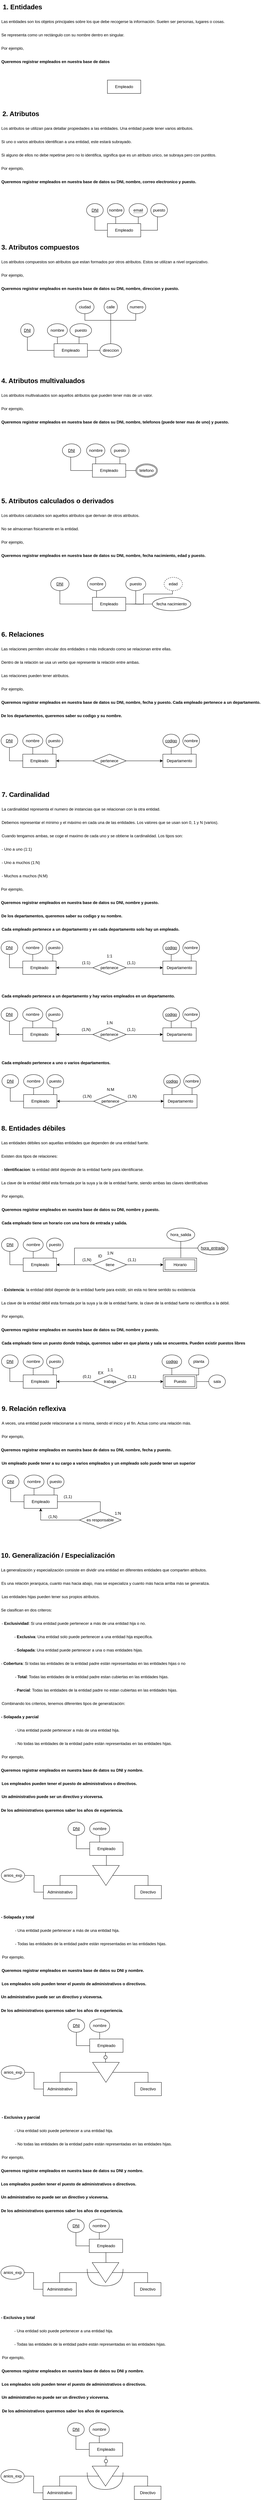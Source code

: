 <mxfile version="25.0.2">
  <diagram id="R2lEEEUBdFMjLlhIrx00" name="Page-1">
    <mxGraphModel dx="683" dy="421" grid="1" gridSize="10" guides="1" tooltips="1" connect="1" arrows="1" fold="1" page="1" pageScale="1" pageWidth="850" pageHeight="1100" background="none" math="0" shadow="0" extFonts="Permanent Marker^https://fonts.googleapis.com/css?family=Permanent+Marker">
      <root>
        <mxCell id="0" />
        <mxCell id="1" parent="0" />
        <mxCell id="sXTcp34_dfyUAPOUIV5b-1" value="Empleado" style="whiteSpace=wrap;html=1;align=center;" parent="1" vertex="1">
          <mxGeometry x="360" y="280" width="100" height="40" as="geometry" />
        </mxCell>
        <mxCell id="sXTcp34_dfyUAPOUIV5b-2" value="Queremos registrar empleados en nuestra base de datos" style="text;html=1;align=left;verticalAlign=middle;resizable=0;points=[];autosize=1;strokeColor=none;fillColor=none;fontStyle=1" parent="1" vertex="1">
          <mxGeometry x="40" y="210" width="330" height="30" as="geometry" />
        </mxCell>
        <mxCell id="sXTcp34_dfyUAPOUIV5b-3" value="1. Entidades" style="text;html=1;align=center;verticalAlign=middle;resizable=0;points=[];autosize=1;strokeColor=none;fillColor=none;strokeWidth=0;fontSize=20;fontStyle=1" parent="1" vertex="1">
          <mxGeometry x="40" y="40" width="130" height="40" as="geometry" />
        </mxCell>
        <mxCell id="sXTcp34_dfyUAPOUIV5b-4" value="Las entidades son los objetos principales sobre los que debe recogerse la información. Suelen ser personas, lugares o cosas." style="text;html=1;align=left;verticalAlign=middle;resizable=0;points=[];autosize=1;strokeColor=none;fillColor=none;" parent="1" vertex="1">
          <mxGeometry x="40" y="90" width="690" height="30" as="geometry" />
        </mxCell>
        <mxCell id="sXTcp34_dfyUAPOUIV5b-5" value="Por ejemplo," style="text;html=1;align=left;verticalAlign=middle;resizable=0;points=[];autosize=1;strokeColor=none;fillColor=none;" parent="1" vertex="1">
          <mxGeometry x="40" y="170" width="90" height="30" as="geometry" />
        </mxCell>
        <mxCell id="sXTcp34_dfyUAPOUIV5b-10" value="Se representa como un rectángulo con su nombre dentro en singular." style="text;html=1;align=left;verticalAlign=middle;resizable=0;points=[];autosize=1;strokeColor=none;fillColor=none;" parent="1" vertex="1">
          <mxGeometry x="40" y="130" width="390" height="30" as="geometry" />
        </mxCell>
        <mxCell id="96gbmGcCms4e8Tvfb0Lw-1" value="2. Atributos" style="text;html=1;align=center;verticalAlign=middle;resizable=0;points=[];autosize=1;strokeColor=none;fillColor=none;strokeWidth=0;fontSize=20;fontStyle=1" parent="1" vertex="1">
          <mxGeometry x="40" y="360" width="120" height="40" as="geometry" />
        </mxCell>
        <mxCell id="96gbmGcCms4e8Tvfb0Lw-2" value="Los atributos se utilizan para detallar propiedades a las entidades. Una entidad puede tener varios atributos." style="text;html=1;align=left;verticalAlign=middle;resizable=0;points=[];autosize=1;strokeColor=none;fillColor=none;" parent="1" vertex="1">
          <mxGeometry x="40" y="410" width="600" height="30" as="geometry" />
        </mxCell>
        <mxCell id="96gbmGcCms4e8Tvfb0Lw-8" value="Queremos registrar empleados en nuestra base de datos su DNI, nombre, correo electronico y puesto." style="text;html=1;align=left;verticalAlign=middle;resizable=0;points=[];autosize=1;strokeColor=none;fillColor=none;fontStyle=1" parent="1" vertex="1">
          <mxGeometry x="40" y="570" width="570" height="30" as="geometry" />
        </mxCell>
        <mxCell id="96gbmGcCms4e8Tvfb0Lw-9" value="Por ejemplo," style="text;html=1;align=left;verticalAlign=middle;resizable=0;points=[];autosize=1;strokeColor=none;fillColor=none;" parent="1" vertex="1">
          <mxGeometry x="40" y="530" width="90" height="30" as="geometry" />
        </mxCell>
        <mxCell id="96gbmGcCms4e8Tvfb0Lw-10" value="Empleado" style="whiteSpace=wrap;html=1;align=center;" parent="1" vertex="1">
          <mxGeometry x="360" y="710" width="100" height="40" as="geometry" />
        </mxCell>
        <mxCell id="96gbmGcCms4e8Tvfb0Lw-15" style="edgeStyle=orthogonalEdgeStyle;rounded=0;orthogonalLoop=1;jettySize=auto;html=1;endArrow=none;endFill=0;" parent="1" source="96gbmGcCms4e8Tvfb0Lw-11" target="96gbmGcCms4e8Tvfb0Lw-10" edge="1">
          <mxGeometry relative="1" as="geometry" />
        </mxCell>
        <mxCell id="96gbmGcCms4e8Tvfb0Lw-11" value="nombre" style="ellipse;whiteSpace=wrap;html=1;align=center;" parent="1" vertex="1">
          <mxGeometry x="360" y="650" width="50" height="40" as="geometry" />
        </mxCell>
        <mxCell id="96gbmGcCms4e8Tvfb0Lw-14" style="edgeStyle=orthogonalEdgeStyle;rounded=0;orthogonalLoop=1;jettySize=auto;html=1;entryX=0;entryY=0.5;entryDx=0;entryDy=0;endArrow=none;endFill=0;" parent="1" source="96gbmGcCms4e8Tvfb0Lw-12" target="96gbmGcCms4e8Tvfb0Lw-10" edge="1">
          <mxGeometry relative="1" as="geometry">
            <Array as="points">
              <mxPoint x="323" y="730" />
            </Array>
          </mxGeometry>
        </mxCell>
        <mxCell id="96gbmGcCms4e8Tvfb0Lw-12" value="DNI" style="ellipse;whiteSpace=wrap;html=1;align=center;fontStyle=4;" parent="1" vertex="1">
          <mxGeometry x="297.5" y="650" width="50" height="40" as="geometry" />
        </mxCell>
        <mxCell id="96gbmGcCms4e8Tvfb0Lw-16" style="edgeStyle=orthogonalEdgeStyle;rounded=0;orthogonalLoop=1;jettySize=auto;html=1;entryX=1;entryY=0.5;entryDx=0;entryDy=0;endArrow=none;endFill=0;" parent="1" source="96gbmGcCms4e8Tvfb0Lw-13" target="96gbmGcCms4e8Tvfb0Lw-10" edge="1">
          <mxGeometry relative="1" as="geometry">
            <Array as="points">
              <mxPoint x="510" y="730" />
            </Array>
          </mxGeometry>
        </mxCell>
        <mxCell id="96gbmGcCms4e8Tvfb0Lw-13" value="puesto" style="ellipse;whiteSpace=wrap;html=1;align=center;" parent="1" vertex="1">
          <mxGeometry x="490" y="650" width="50" height="40" as="geometry" />
        </mxCell>
        <mxCell id="96gbmGcCms4e8Tvfb0Lw-17" value="Si uno o varios atributos identifican a una entidad, este estará subrayado." style="text;html=1;align=left;verticalAlign=middle;resizable=0;points=[];autosize=1;strokeColor=none;fillColor=none;" parent="1" vertex="1">
          <mxGeometry x="40" y="450" width="410" height="30" as="geometry" />
        </mxCell>
        <mxCell id="96gbmGcCms4e8Tvfb0Lw-18" value="3&lt;span style=&quot;background-color: initial;&quot;&gt;. Atributos compuestos&lt;/span&gt;" style="text;html=1;align=left;verticalAlign=middle;resizable=0;points=[];autosize=1;strokeColor=none;fillColor=none;strokeWidth=0;fontSize=20;fontStyle=1" parent="1" vertex="1">
          <mxGeometry x="40" y="760" width="240" height="40" as="geometry" />
        </mxCell>
        <mxCell id="96gbmGcCms4e8Tvfb0Lw-19" value="Los atributos compuestos son atributos que estan formados por otros atributos. Estos se utilizan a nivel organizativo." style="text;html=1;align=left;verticalAlign=middle;resizable=0;points=[];autosize=1;strokeColor=none;fillColor=none;" parent="1" vertex="1">
          <mxGeometry x="40" y="810" width="640" height="30" as="geometry" />
        </mxCell>
        <mxCell id="96gbmGcCms4e8Tvfb0Lw-20" value="Queremos registrar empleados en nuestra base de datos su DNI, nombre, direccion y puesto." style="text;html=1;align=left;verticalAlign=middle;resizable=0;points=[];autosize=1;strokeColor=none;fillColor=none;fontStyle=1" parent="1" vertex="1">
          <mxGeometry x="40" y="890" width="520" height="30" as="geometry" />
        </mxCell>
        <mxCell id="96gbmGcCms4e8Tvfb0Lw-21" value="Por ejemplo," style="text;html=1;align=left;verticalAlign=middle;resizable=0;points=[];autosize=1;strokeColor=none;fillColor=none;" parent="1" vertex="1">
          <mxGeometry x="40" y="850" width="90" height="30" as="geometry" />
        </mxCell>
        <mxCell id="96gbmGcCms4e8Tvfb0Lw-22" value="Empleado" style="whiteSpace=wrap;html=1;align=center;" parent="1" vertex="1">
          <mxGeometry x="200" y="1070" width="100" height="40" as="geometry" />
        </mxCell>
        <mxCell id="96gbmGcCms4e8Tvfb0Lw-23" style="edgeStyle=orthogonalEdgeStyle;rounded=0;orthogonalLoop=1;jettySize=auto;html=1;endArrow=none;endFill=0;" parent="1" source="96gbmGcCms4e8Tvfb0Lw-24" target="96gbmGcCms4e8Tvfb0Lw-22" edge="1">
          <mxGeometry relative="1" as="geometry" />
        </mxCell>
        <mxCell id="96gbmGcCms4e8Tvfb0Lw-24" value="nombre" style="ellipse;whiteSpace=wrap;html=1;align=center;" parent="1" vertex="1">
          <mxGeometry x="180" y="1010" width="60" height="40" as="geometry" />
        </mxCell>
        <mxCell id="96gbmGcCms4e8Tvfb0Lw-25" style="edgeStyle=orthogonalEdgeStyle;rounded=0;orthogonalLoop=1;jettySize=auto;html=1;entryX=0;entryY=0.5;entryDx=0;entryDy=0;endArrow=none;endFill=0;" parent="1" source="96gbmGcCms4e8Tvfb0Lw-26" target="96gbmGcCms4e8Tvfb0Lw-22" edge="1">
          <mxGeometry relative="1" as="geometry">
            <Array as="points">
              <mxPoint x="120" y="1090" />
            </Array>
          </mxGeometry>
        </mxCell>
        <mxCell id="96gbmGcCms4e8Tvfb0Lw-26" value="DNI" style="ellipse;whiteSpace=wrap;html=1;align=center;fontStyle=4;" parent="1" vertex="1">
          <mxGeometry x="100" y="1010" width="40" height="40" as="geometry" />
        </mxCell>
        <mxCell id="96gbmGcCms4e8Tvfb0Lw-145" style="edgeStyle=orthogonalEdgeStyle;rounded=0;orthogonalLoop=1;jettySize=auto;html=1;entryX=0.75;entryY=0;entryDx=0;entryDy=0;endArrow=none;endFill=0;" parent="1" source="96gbmGcCms4e8Tvfb0Lw-28" target="96gbmGcCms4e8Tvfb0Lw-22" edge="1">
          <mxGeometry relative="1" as="geometry">
            <Array as="points">
              <mxPoint x="275" y="1060" />
              <mxPoint x="275" y="1060" />
            </Array>
          </mxGeometry>
        </mxCell>
        <mxCell id="96gbmGcCms4e8Tvfb0Lw-28" value="puesto" style="ellipse;whiteSpace=wrap;html=1;align=center;" parent="1" vertex="1">
          <mxGeometry x="247.5" y="1010" width="65" height="40" as="geometry" />
        </mxCell>
        <mxCell id="96gbmGcCms4e8Tvfb0Lw-72" style="edgeStyle=orthogonalEdgeStyle;rounded=0;orthogonalLoop=1;jettySize=auto;html=1;entryX=0.5;entryY=0;entryDx=0;entryDy=0;endArrow=none;endFill=0;" parent="1" source="96gbmGcCms4e8Tvfb0Lw-30" target="96gbmGcCms4e8Tvfb0Lw-71" edge="1">
          <mxGeometry relative="1" as="geometry">
            <Array as="points">
              <mxPoint x="370" y="970" />
              <mxPoint x="370" y="970" />
            </Array>
          </mxGeometry>
        </mxCell>
        <mxCell id="96gbmGcCms4e8Tvfb0Lw-30" value="calle" style="ellipse;whiteSpace=wrap;html=1;align=center;" parent="1" vertex="1">
          <mxGeometry x="350" y="940" width="40" height="40" as="geometry" />
        </mxCell>
        <mxCell id="96gbmGcCms4e8Tvfb0Lw-148" style="edgeStyle=orthogonalEdgeStyle;rounded=0;orthogonalLoop=1;jettySize=auto;html=1;entryX=0.5;entryY=0;entryDx=0;entryDy=0;endArrow=none;endFill=0;" parent="1" source="96gbmGcCms4e8Tvfb0Lw-31" target="96gbmGcCms4e8Tvfb0Lw-71" edge="1">
          <mxGeometry relative="1" as="geometry">
            <Array as="points">
              <mxPoint x="292" y="1000" />
              <mxPoint x="370" y="1000" />
            </Array>
          </mxGeometry>
        </mxCell>
        <mxCell id="96gbmGcCms4e8Tvfb0Lw-31" value="ciudad" style="ellipse;whiteSpace=wrap;html=1;align=center;" parent="1" vertex="1">
          <mxGeometry x="265" y="940" width="55" height="40" as="geometry" />
        </mxCell>
        <mxCell id="96gbmGcCms4e8Tvfb0Lw-147" style="edgeStyle=orthogonalEdgeStyle;rounded=0;orthogonalLoop=1;jettySize=auto;html=1;entryX=0.5;entryY=0;entryDx=0;entryDy=0;endArrow=none;endFill=0;" parent="1" source="96gbmGcCms4e8Tvfb0Lw-35" target="96gbmGcCms4e8Tvfb0Lw-71" edge="1">
          <mxGeometry relative="1" as="geometry">
            <Array as="points">
              <mxPoint x="445" y="1000" />
              <mxPoint x="370" y="1000" />
            </Array>
          </mxGeometry>
        </mxCell>
        <mxCell id="96gbmGcCms4e8Tvfb0Lw-35" value="numero" style="ellipse;whiteSpace=wrap;html=1;align=center;" parent="1" vertex="1">
          <mxGeometry x="420" y="940" width="55" height="40" as="geometry" />
        </mxCell>
        <mxCell id="96gbmGcCms4e8Tvfb0Lw-39" value="&lt;span style=&quot;background-color: initial;&quot;&gt;4. Atributos multivaluados&lt;/span&gt;" style="text;html=1;align=left;verticalAlign=middle;resizable=0;points=[];autosize=1;strokeColor=none;fillColor=none;strokeWidth=0;fontSize=20;fontStyle=1" parent="1" vertex="1">
          <mxGeometry x="40" y="1160" width="250" height="40" as="geometry" />
        </mxCell>
        <mxCell id="96gbmGcCms4e8Tvfb0Lw-40" value="Los atributos multivaluados son aquellos atributos que pueden tener más de un valor." style="text;html=1;align=left;verticalAlign=middle;resizable=0;points=[];autosize=1;strokeColor=none;fillColor=none;" parent="1" vertex="1">
          <mxGeometry x="40" y="1210" width="480" height="30" as="geometry" />
        </mxCell>
        <mxCell id="96gbmGcCms4e8Tvfb0Lw-41" value="Queremos registrar empleados en nuestra base de datos su DNI, nombre, telefonos&amp;nbsp;&lt;span style=&quot;background-color: initial;&quot;&gt;(puede tener mas de uno)&amp;nbsp;&lt;/span&gt;&lt;span style=&quot;background-color: initial;&quot;&gt;y puesto.&lt;/span&gt;" style="text;html=1;align=left;verticalAlign=middle;resizable=0;points=[];autosize=1;strokeColor=none;fillColor=none;fontStyle=1" parent="1" vertex="1">
          <mxGeometry x="40" y="1290" width="660" height="30" as="geometry" />
        </mxCell>
        <mxCell id="96gbmGcCms4e8Tvfb0Lw-42" value="Por ejemplo," style="text;html=1;align=left;verticalAlign=middle;resizable=0;points=[];autosize=1;strokeColor=none;fillColor=none;" parent="1" vertex="1">
          <mxGeometry x="40" y="1250" width="90" height="30" as="geometry" />
        </mxCell>
        <mxCell id="96gbmGcCms4e8Tvfb0Lw-43" value="Empleado" style="whiteSpace=wrap;html=1;align=center;" parent="1" vertex="1">
          <mxGeometry x="315" y="1430" width="100" height="40" as="geometry" />
        </mxCell>
        <mxCell id="96gbmGcCms4e8Tvfb0Lw-47" value="nombre" style="ellipse;whiteSpace=wrap;html=1;align=center;" parent="1" vertex="1">
          <mxGeometry x="297.5" y="1370" width="55" height="40" as="geometry" />
        </mxCell>
        <mxCell id="96gbmGcCms4e8Tvfb0Lw-48" style="edgeStyle=orthogonalEdgeStyle;rounded=0;orthogonalLoop=1;jettySize=auto;html=1;entryX=0;entryY=0.5;entryDx=0;entryDy=0;endArrow=none;endFill=0;" parent="1" source="96gbmGcCms4e8Tvfb0Lw-49" target="96gbmGcCms4e8Tvfb0Lw-43" edge="1">
          <mxGeometry relative="1" as="geometry">
            <Array as="points">
              <mxPoint x="250" y="1450" />
            </Array>
          </mxGeometry>
        </mxCell>
        <mxCell id="96gbmGcCms4e8Tvfb0Lw-49" value="DNI" style="ellipse;whiteSpace=wrap;html=1;align=center;fontStyle=4;" parent="1" vertex="1">
          <mxGeometry x="225" y="1370" width="55" height="40" as="geometry" />
        </mxCell>
        <mxCell id="96gbmGcCms4e8Tvfb0Lw-51" value="puesto" style="ellipse;whiteSpace=wrap;html=1;align=center;" parent="1" vertex="1">
          <mxGeometry x="370" y="1370" width="55" height="40" as="geometry" />
        </mxCell>
        <mxCell id="96gbmGcCms4e8Tvfb0Lw-57" style="edgeStyle=orthogonalEdgeStyle;rounded=0;orthogonalLoop=1;jettySize=auto;html=1;entryX=1;entryY=0.5;entryDx=0;entryDy=0;endArrow=none;endFill=0;" parent="1" source="96gbmGcCms4e8Tvfb0Lw-56" target="96gbmGcCms4e8Tvfb0Lw-43" edge="1">
          <mxGeometry relative="1" as="geometry" />
        </mxCell>
        <mxCell id="96gbmGcCms4e8Tvfb0Lw-56" value="telefono" style="ellipse;shape=doubleEllipse;margin=3;whiteSpace=wrap;html=1;align=center;" parent="1" vertex="1">
          <mxGeometry x="445" y="1430" width="65" height="40" as="geometry" />
        </mxCell>
        <mxCell id="96gbmGcCms4e8Tvfb0Lw-58" value="&lt;span style=&quot;background-color: initial;&quot;&gt;5. Atributos calculados o derivados&lt;/span&gt;" style="text;html=1;align=left;verticalAlign=middle;resizable=0;points=[];autosize=1;strokeColor=none;fillColor=none;strokeWidth=0;fontSize=20;fontStyle=1" parent="1" vertex="1">
          <mxGeometry x="40" y="1520" width="330" height="40" as="geometry" />
        </mxCell>
        <mxCell id="96gbmGcCms4e8Tvfb0Lw-59" value="Los atributos calculados son aquellos atributos que derivan de otros atributos." style="text;html=1;align=left;verticalAlign=middle;resizable=0;points=[];autosize=1;strokeColor=none;fillColor=none;" parent="1" vertex="1">
          <mxGeometry x="40" y="1570" width="440" height="30" as="geometry" />
        </mxCell>
        <mxCell id="96gbmGcCms4e8Tvfb0Lw-60" value="Queremos registrar empleados en nuestra base de datos su DNI, nombre, fecha nacimiento, edad&lt;span style=&quot;background-color: initial;&quot;&gt;&amp;nbsp;&lt;/span&gt;&lt;span style=&quot;background-color: initial;&quot;&gt;y puesto.&lt;/span&gt;" style="text;html=1;align=left;verticalAlign=middle;resizable=0;points=[];autosize=1;strokeColor=none;fillColor=none;fontStyle=1" parent="1" vertex="1">
          <mxGeometry x="40" y="1690" width="600" height="30" as="geometry" />
        </mxCell>
        <mxCell id="96gbmGcCms4e8Tvfb0Lw-61" value="Por ejemplo," style="text;html=1;align=left;verticalAlign=middle;resizable=0;points=[];autosize=1;strokeColor=none;fillColor=none;" parent="1" vertex="1">
          <mxGeometry x="40" y="1650" width="90" height="30" as="geometry" />
        </mxCell>
        <mxCell id="96gbmGcCms4e8Tvfb0Lw-62" value="Empleado" style="whiteSpace=wrap;html=1;align=center;" parent="1" vertex="1">
          <mxGeometry x="315" y="1830" width="100" height="40" as="geometry" />
        </mxCell>
        <mxCell id="96gbmGcCms4e8Tvfb0Lw-63" style="edgeStyle=orthogonalEdgeStyle;rounded=0;orthogonalLoop=1;jettySize=auto;html=1;endArrow=none;endFill=0;" parent="1" source="96gbmGcCms4e8Tvfb0Lw-64" target="96gbmGcCms4e8Tvfb0Lw-62" edge="1">
          <mxGeometry relative="1" as="geometry" />
        </mxCell>
        <mxCell id="96gbmGcCms4e8Tvfb0Lw-64" value="nombre" style="ellipse;whiteSpace=wrap;html=1;align=center;" parent="1" vertex="1">
          <mxGeometry x="300" y="1770" width="55" height="40" as="geometry" />
        </mxCell>
        <mxCell id="96gbmGcCms4e8Tvfb0Lw-141" style="edgeStyle=orthogonalEdgeStyle;rounded=0;orthogonalLoop=1;jettySize=auto;html=1;entryX=0;entryY=0.5;entryDx=0;entryDy=0;align=left;endArrow=none;endFill=0;" parent="1" source="96gbmGcCms4e8Tvfb0Lw-66" target="96gbmGcCms4e8Tvfb0Lw-62" edge="1">
          <mxGeometry relative="1" as="geometry">
            <Array as="points">
              <mxPoint x="217" y="1850" />
            </Array>
          </mxGeometry>
        </mxCell>
        <mxCell id="96gbmGcCms4e8Tvfb0Lw-66" value="DNI" style="ellipse;whiteSpace=wrap;html=1;align=center;fontStyle=4;" parent="1" vertex="1">
          <mxGeometry x="190" y="1770" width="55" height="40" as="geometry" />
        </mxCell>
        <mxCell id="96gbmGcCms4e8Tvfb0Lw-67" style="edgeStyle=orthogonalEdgeStyle;rounded=0;orthogonalLoop=1;jettySize=auto;html=1;entryX=1;entryY=0.5;entryDx=0;entryDy=0;endArrow=none;endFill=0;" parent="1" source="96gbmGcCms4e8Tvfb0Lw-68" target="96gbmGcCms4e8Tvfb0Lw-62" edge="1">
          <mxGeometry relative="1" as="geometry">
            <Array as="points">
              <mxPoint x="445" y="1850" />
            </Array>
          </mxGeometry>
        </mxCell>
        <mxCell id="96gbmGcCms4e8Tvfb0Lw-68" value="puesto" style="ellipse;whiteSpace=wrap;html=1;align=center;" parent="1" vertex="1">
          <mxGeometry x="415" y="1770" width="60" height="40" as="geometry" />
        </mxCell>
        <mxCell id="96gbmGcCms4e8Tvfb0Lw-69" style="edgeStyle=orthogonalEdgeStyle;rounded=0;orthogonalLoop=1;jettySize=auto;html=1;entryX=1;entryY=0.5;entryDx=0;entryDy=0;endArrow=none;endFill=0;" parent="1" target="96gbmGcCms4e8Tvfb0Lw-62" edge="1">
          <mxGeometry relative="1" as="geometry">
            <mxPoint x="495" y="1850" as="sourcePoint" />
          </mxGeometry>
        </mxCell>
        <mxCell id="96gbmGcCms4e8Tvfb0Lw-73" style="edgeStyle=orthogonalEdgeStyle;rounded=0;orthogonalLoop=1;jettySize=auto;html=1;endArrow=none;endFill=0;" parent="1" source="96gbmGcCms4e8Tvfb0Lw-71" target="96gbmGcCms4e8Tvfb0Lw-22" edge="1">
          <mxGeometry relative="1" as="geometry" />
        </mxCell>
        <mxCell id="96gbmGcCms4e8Tvfb0Lw-71" value="direccion" style="ellipse;whiteSpace=wrap;html=1;align=center;" parent="1" vertex="1">
          <mxGeometry x="337.5" y="1070" width="65" height="40" as="geometry" />
        </mxCell>
        <mxCell id="96gbmGcCms4e8Tvfb0Lw-74" value="fecha nacimiento" style="ellipse;whiteSpace=wrap;html=1;align=center;" parent="1" vertex="1">
          <mxGeometry x="495" y="1830" width="115" height="40" as="geometry" />
        </mxCell>
        <mxCell id="96gbmGcCms4e8Tvfb0Lw-76" style="edgeStyle=orthogonalEdgeStyle;rounded=0;orthogonalLoop=1;jettySize=auto;html=1;entryX=1;entryY=0.5;entryDx=0;entryDy=0;endArrow=none;endFill=0;" parent="1" source="96gbmGcCms4e8Tvfb0Lw-75" target="96gbmGcCms4e8Tvfb0Lw-62" edge="1">
          <mxGeometry relative="1" as="geometry">
            <Array as="points">
              <mxPoint x="555" y="1820" />
              <mxPoint x="468" y="1820" />
              <mxPoint x="468" y="1850" />
            </Array>
          </mxGeometry>
        </mxCell>
        <mxCell id="96gbmGcCms4e8Tvfb0Lw-75" value="edad" style="ellipse;whiteSpace=wrap;html=1;align=center;dashed=1;" parent="1" vertex="1">
          <mxGeometry x="530" y="1770" width="55" height="40" as="geometry" />
        </mxCell>
        <mxCell id="96gbmGcCms4e8Tvfb0Lw-78" value="No se almacenan fisicamente en la entidad." style="text;html=1;align=left;verticalAlign=middle;resizable=0;points=[];autosize=1;strokeColor=none;fillColor=none;" parent="1" vertex="1">
          <mxGeometry x="40" y="1610" width="260" height="30" as="geometry" />
        </mxCell>
        <mxCell id="96gbmGcCms4e8Tvfb0Lw-79" value="6. Relaciones" style="text;html=1;align=left;verticalAlign=middle;resizable=0;points=[];autosize=1;strokeColor=none;fillColor=none;strokeWidth=0;fontSize=20;fontStyle=1" parent="1" vertex="1">
          <mxGeometry x="40" y="1920" width="140" height="40" as="geometry" />
        </mxCell>
        <mxCell id="96gbmGcCms4e8Tvfb0Lw-80" value="Las relaciones permiten vincular dos entidades o más indicando como se relacionan entre ellas." style="text;html=1;align=left;verticalAlign=middle;resizable=0;points=[];autosize=1;strokeColor=none;fillColor=none;" parent="1" vertex="1">
          <mxGeometry x="40" y="1970" width="530" height="30" as="geometry" />
        </mxCell>
        <mxCell id="96gbmGcCms4e8Tvfb0Lw-81" value="Queremos registrar empleados en nuestra base de datos su DNI, nombre, fecha &lt;span style=&quot;background-color: initial;&quot;&gt;y puesto. Cada empleado pertenece a un departamento.&lt;/span&gt;" style="text;html=1;align=left;verticalAlign=middle;resizable=0;points=[];autosize=1;strokeColor=none;fillColor=none;fontStyle=1" parent="1" vertex="1">
          <mxGeometry x="40" y="2130" width="760" height="30" as="geometry" />
        </mxCell>
        <mxCell id="96gbmGcCms4e8Tvfb0Lw-82" value="Por ejemplo," style="text;html=1;align=left;verticalAlign=middle;resizable=0;points=[];autosize=1;strokeColor=none;fillColor=none;" parent="1" vertex="1">
          <mxGeometry x="40" y="2090" width="90" height="30" as="geometry" />
        </mxCell>
        <mxCell id="96gbmGcCms4e8Tvfb0Lw-83" value="Empleado" style="whiteSpace=wrap;html=1;align=center;" parent="1" vertex="1">
          <mxGeometry x="106.25" y="2300" width="100" height="40" as="geometry" />
        </mxCell>
        <mxCell id="96gbmGcCms4e8Tvfb0Lw-84" style="edgeStyle=orthogonalEdgeStyle;rounded=0;orthogonalLoop=1;jettySize=auto;html=1;endArrow=none;endFill=0;" parent="1" source="96gbmGcCms4e8Tvfb0Lw-85" target="96gbmGcCms4e8Tvfb0Lw-83" edge="1">
          <mxGeometry relative="1" as="geometry" />
        </mxCell>
        <mxCell id="96gbmGcCms4e8Tvfb0Lw-85" value="nombre" style="ellipse;whiteSpace=wrap;html=1;align=center;" parent="1" vertex="1">
          <mxGeometry x="106.25" y="2240" width="60" height="40" as="geometry" />
        </mxCell>
        <mxCell id="96gbmGcCms4e8Tvfb0Lw-86" style="edgeStyle=orthogonalEdgeStyle;rounded=0;orthogonalLoop=1;jettySize=auto;html=1;entryX=0;entryY=0.5;entryDx=0;entryDy=0;endArrow=none;endFill=0;" parent="1" source="96gbmGcCms4e8Tvfb0Lw-87" target="96gbmGcCms4e8Tvfb0Lw-83" edge="1">
          <mxGeometry relative="1" as="geometry">
            <Array as="points">
              <mxPoint x="66.25" y="2320" />
            </Array>
          </mxGeometry>
        </mxCell>
        <mxCell id="96gbmGcCms4e8Tvfb0Lw-87" value="DNI" style="ellipse;whiteSpace=wrap;html=1;align=center;fontStyle=4;" parent="1" vertex="1">
          <mxGeometry x="41.25" y="2240" width="50" height="40" as="geometry" />
        </mxCell>
        <mxCell id="96gbmGcCms4e8Tvfb0Lw-88" style="edgeStyle=orthogonalEdgeStyle;rounded=0;orthogonalLoop=1;jettySize=auto;html=1;entryX=0.796;entryY=0.011;entryDx=0;entryDy=0;endArrow=none;endFill=0;entryPerimeter=0;" parent="1" source="96gbmGcCms4e8Tvfb0Lw-89" target="96gbmGcCms4e8Tvfb0Lw-83" edge="1">
          <mxGeometry relative="1" as="geometry">
            <Array as="points">
              <mxPoint x="196.25" y="2260" />
              <mxPoint x="196.25" y="2300" />
              <mxPoint x="186.25" y="2300" />
            </Array>
          </mxGeometry>
        </mxCell>
        <mxCell id="96gbmGcCms4e8Tvfb0Lw-89" value="puesto" style="ellipse;whiteSpace=wrap;html=1;align=center;" parent="1" vertex="1">
          <mxGeometry x="176.25" y="2240" width="50" height="40" as="geometry" />
        </mxCell>
        <mxCell id="96gbmGcCms4e8Tvfb0Lw-96" value="Departamento" style="whiteSpace=wrap;html=1;align=center;" parent="1" vertex="1">
          <mxGeometry x="526.25" y="2300" width="100" height="40" as="geometry" />
        </mxCell>
        <mxCell id="96gbmGcCms4e8Tvfb0Lw-99" style="edgeStyle=orthogonalEdgeStyle;rounded=0;orthogonalLoop=1;jettySize=auto;html=1;entryX=0.25;entryY=0;entryDx=0;entryDy=0;endArrow=none;endFill=0;" parent="1" source="96gbmGcCms4e8Tvfb0Lw-97" target="96gbmGcCms4e8Tvfb0Lw-96" edge="1">
          <mxGeometry relative="1" as="geometry" />
        </mxCell>
        <mxCell id="96gbmGcCms4e8Tvfb0Lw-97" value="codigo" style="ellipse;whiteSpace=wrap;html=1;align=center;fontStyle=4;" parent="1" vertex="1">
          <mxGeometry x="526.25" y="2240" width="50" height="40" as="geometry" />
        </mxCell>
        <mxCell id="96gbmGcCms4e8Tvfb0Lw-98" value="nombre" style="ellipse;whiteSpace=wrap;html=1;align=center;" parent="1" vertex="1">
          <mxGeometry x="586.25" y="2240" width="50" height="40" as="geometry" />
        </mxCell>
        <mxCell id="96gbmGcCms4e8Tvfb0Lw-101" style="edgeStyle=orthogonalEdgeStyle;rounded=0;orthogonalLoop=1;jettySize=auto;html=1;entryX=0.841;entryY=-0.018;entryDx=0;entryDy=0;entryPerimeter=0;endArrow=none;endFill=0;" parent="1" source="96gbmGcCms4e8Tvfb0Lw-98" target="96gbmGcCms4e8Tvfb0Lw-96" edge="1">
          <mxGeometry relative="1" as="geometry" />
        </mxCell>
        <mxCell id="96gbmGcCms4e8Tvfb0Lw-103" style="edgeStyle=orthogonalEdgeStyle;rounded=0;orthogonalLoop=1;jettySize=auto;html=1;entryX=1;entryY=0.5;entryDx=0;entryDy=0;" parent="1" source="96gbmGcCms4e8Tvfb0Lw-102" target="96gbmGcCms4e8Tvfb0Lw-83" edge="1">
          <mxGeometry relative="1" as="geometry" />
        </mxCell>
        <mxCell id="96gbmGcCms4e8Tvfb0Lw-104" style="edgeStyle=orthogonalEdgeStyle;rounded=0;orthogonalLoop=1;jettySize=auto;html=1;entryX=0;entryY=0.5;entryDx=0;entryDy=0;" parent="1" source="96gbmGcCms4e8Tvfb0Lw-102" target="96gbmGcCms4e8Tvfb0Lw-96" edge="1">
          <mxGeometry relative="1" as="geometry" />
        </mxCell>
        <mxCell id="96gbmGcCms4e8Tvfb0Lw-102" value="pertenece" style="shape=rhombus;perimeter=rhombusPerimeter;whiteSpace=wrap;html=1;align=center;" parent="1" vertex="1">
          <mxGeometry x="316.25" y="2300" width="100" height="40" as="geometry" />
        </mxCell>
        <mxCell id="96gbmGcCms4e8Tvfb0Lw-106" value="Dentro de la relación se usa un verbo que represente la relación entre ambas." style="text;html=1;align=left;verticalAlign=middle;resizable=0;points=[];autosize=1;strokeColor=none;fillColor=none;" parent="1" vertex="1">
          <mxGeometry x="40" y="2010" width="440" height="30" as="geometry" />
        </mxCell>
        <mxCell id="96gbmGcCms4e8Tvfb0Lw-107" value="Las relaciones pueden tener atributos." style="text;html=1;align=left;verticalAlign=middle;resizable=0;points=[];autosize=1;strokeColor=none;fillColor=none;" parent="1" vertex="1">
          <mxGeometry x="40" y="2050" width="230" height="30" as="geometry" />
        </mxCell>
        <mxCell id="96gbmGcCms4e8Tvfb0Lw-108" value="7. Cardinalidad" style="text;html=1;align=left;verticalAlign=middle;resizable=0;points=[];autosize=1;strokeColor=none;fillColor=none;strokeWidth=0;fontSize=20;fontStyle=1" parent="1" vertex="1">
          <mxGeometry x="41.25" y="2400" width="160" height="40" as="geometry" />
        </mxCell>
        <mxCell id="96gbmGcCms4e8Tvfb0Lw-109" value="La cardinalidad representa el numero de instancias que se relacionan con la otra entidad." style="text;html=1;align=left;verticalAlign=middle;resizable=0;points=[];autosize=1;strokeColor=none;fillColor=none;" parent="1" vertex="1">
          <mxGeometry x="41.25" y="2450" width="500" height="30" as="geometry" />
        </mxCell>
        <mxCell id="96gbmGcCms4e8Tvfb0Lw-110" value="&lt;span style=&quot;color: rgba(0, 0, 0, 0); font-family: monospace; font-size: 0px; font-weight: 400;&quot;&gt;%3CmxGraphModel%3E%3Croot%3E%3CmxCell%20id%3D%220%22%2F%3E%3CmxCell%20id%3D%221%22%20parent%3D%220%22%2F%3E%3CmxCell%20id%3D%222%22%20value%3D%22Queremos%20registrar%20empleados%20en%20nuestra%20base%20de%20datos%20su%20DNI%2C%20nombre%2C%20fecha%20%26lt%3Bspan%20style%3D%26quot%3Bbackground-color%3A%20initial%3B%26quot%3B%26gt%3By%20puesto.%20Cada%20empleado%20pertence%20a%20un%20departamento.%26lt%3B%2Fspan%26gt%3B%22%20style%3D%22text%3Bhtml%3D1%3Balign%3Dleft%3BverticalAlign%3Dmiddle%3Bresizable%3D0%3Bpoints%3D%5B%5D%3Bautosize%3D1%3BstrokeColor%3Dnone%3BfillColor%3Dnone%3BfontStyle%3D1%22%20vertex%3D%221%22%20parent%3D%221%22%3E%3CmxGeometry%20x%3D%2240%22%20y%3D%222130%22%20width%3D%22750%22%20height%3D%2230%22%20as%3D%22geometry%22%2F%3E%3C%2FmxCell%3E%3C%2Froot%3E%3C%2FmxGraphModel%3E&lt;/span&gt;" style="text;html=1;align=left;verticalAlign=middle;resizable=0;points=[];autosize=1;strokeColor=none;fillColor=none;fontStyle=1" parent="1" vertex="1">
          <mxGeometry x="41.25" y="2730" width="20" height="30" as="geometry" />
        </mxCell>
        <mxCell id="96gbmGcCms4e8Tvfb0Lw-111" value="Por ejemplo," style="text;html=1;align=left;verticalAlign=middle;resizable=0;points=[];autosize=1;strokeColor=none;fillColor=none;" parent="1" vertex="1">
          <mxGeometry x="38.75" y="2690" width="90" height="30" as="geometry" />
        </mxCell>
        <mxCell id="96gbmGcCms4e8Tvfb0Lw-112" value="Empleado" style="whiteSpace=wrap;html=1;align=center;" parent="1" vertex="1">
          <mxGeometry x="106.25" y="2920" width="100" height="40" as="geometry" />
        </mxCell>
        <mxCell id="96gbmGcCms4e8Tvfb0Lw-113" style="edgeStyle=orthogonalEdgeStyle;rounded=0;orthogonalLoop=1;jettySize=auto;html=1;endArrow=none;endFill=0;" parent="1" source="96gbmGcCms4e8Tvfb0Lw-114" target="96gbmGcCms4e8Tvfb0Lw-112" edge="1">
          <mxGeometry relative="1" as="geometry" />
        </mxCell>
        <mxCell id="96gbmGcCms4e8Tvfb0Lw-114" value="nombre" style="ellipse;whiteSpace=wrap;html=1;align=center;" parent="1" vertex="1">
          <mxGeometry x="106.25" y="2860" width="60" height="40" as="geometry" />
        </mxCell>
        <mxCell id="96gbmGcCms4e8Tvfb0Lw-115" style="edgeStyle=orthogonalEdgeStyle;rounded=0;orthogonalLoop=1;jettySize=auto;html=1;entryX=0;entryY=0.5;entryDx=0;entryDy=0;endArrow=none;endFill=0;" parent="1" source="96gbmGcCms4e8Tvfb0Lw-116" target="96gbmGcCms4e8Tvfb0Lw-112" edge="1">
          <mxGeometry relative="1" as="geometry">
            <Array as="points">
              <mxPoint x="66.25" y="2940" />
            </Array>
          </mxGeometry>
        </mxCell>
        <mxCell id="96gbmGcCms4e8Tvfb0Lw-116" value="DNI" style="ellipse;whiteSpace=wrap;html=1;align=center;fontStyle=4;" parent="1" vertex="1">
          <mxGeometry x="41.25" y="2860" width="50" height="40" as="geometry" />
        </mxCell>
        <mxCell id="96gbmGcCms4e8Tvfb0Lw-117" style="edgeStyle=orthogonalEdgeStyle;rounded=0;orthogonalLoop=1;jettySize=auto;html=1;entryX=0.796;entryY=0.011;entryDx=0;entryDy=0;endArrow=none;endFill=0;entryPerimeter=0;" parent="1" source="96gbmGcCms4e8Tvfb0Lw-118" target="96gbmGcCms4e8Tvfb0Lw-112" edge="1">
          <mxGeometry relative="1" as="geometry">
            <Array as="points">
              <mxPoint x="196.25" y="2880" />
              <mxPoint x="196.25" y="2920" />
              <mxPoint x="186.25" y="2920" />
            </Array>
          </mxGeometry>
        </mxCell>
        <mxCell id="96gbmGcCms4e8Tvfb0Lw-118" value="puesto" style="ellipse;whiteSpace=wrap;html=1;align=center;" parent="1" vertex="1">
          <mxGeometry x="176.25" y="2860" width="50" height="40" as="geometry" />
        </mxCell>
        <mxCell id="96gbmGcCms4e8Tvfb0Lw-120" value="Departamento" style="whiteSpace=wrap;html=1;align=center;" parent="1" vertex="1">
          <mxGeometry x="526.25" y="2920" width="100" height="40" as="geometry" />
        </mxCell>
        <mxCell id="96gbmGcCms4e8Tvfb0Lw-121" style="edgeStyle=orthogonalEdgeStyle;rounded=0;orthogonalLoop=1;jettySize=auto;html=1;entryX=0.25;entryY=0;entryDx=0;entryDy=0;endArrow=none;endFill=0;" parent="1" source="96gbmGcCms4e8Tvfb0Lw-122" target="96gbmGcCms4e8Tvfb0Lw-120" edge="1">
          <mxGeometry relative="1" as="geometry" />
        </mxCell>
        <mxCell id="96gbmGcCms4e8Tvfb0Lw-122" value="codigo" style="ellipse;whiteSpace=wrap;html=1;align=center;fontStyle=4;" parent="1" vertex="1">
          <mxGeometry x="526.25" y="2860" width="50" height="40" as="geometry" />
        </mxCell>
        <mxCell id="96gbmGcCms4e8Tvfb0Lw-123" value="nombre" style="ellipse;whiteSpace=wrap;html=1;align=center;" parent="1" vertex="1">
          <mxGeometry x="586.25" y="2860" width="50" height="40" as="geometry" />
        </mxCell>
        <mxCell id="96gbmGcCms4e8Tvfb0Lw-124" style="edgeStyle=orthogonalEdgeStyle;rounded=0;orthogonalLoop=1;jettySize=auto;html=1;entryX=0.841;entryY=-0.018;entryDx=0;entryDy=0;entryPerimeter=0;endArrow=none;endFill=0;" parent="1" source="96gbmGcCms4e8Tvfb0Lw-123" target="96gbmGcCms4e8Tvfb0Lw-120" edge="1">
          <mxGeometry relative="1" as="geometry" />
        </mxCell>
        <mxCell id="96gbmGcCms4e8Tvfb0Lw-125" style="edgeStyle=orthogonalEdgeStyle;rounded=0;orthogonalLoop=1;jettySize=auto;html=1;entryX=1;entryY=0.5;entryDx=0;entryDy=0;" parent="1" source="96gbmGcCms4e8Tvfb0Lw-127" target="96gbmGcCms4e8Tvfb0Lw-112" edge="1">
          <mxGeometry relative="1" as="geometry" />
        </mxCell>
        <mxCell id="96gbmGcCms4e8Tvfb0Lw-126" style="edgeStyle=orthogonalEdgeStyle;rounded=0;orthogonalLoop=1;jettySize=auto;html=1;entryX=0;entryY=0.5;entryDx=0;entryDy=0;" parent="1" source="96gbmGcCms4e8Tvfb0Lw-127" target="96gbmGcCms4e8Tvfb0Lw-120" edge="1">
          <mxGeometry relative="1" as="geometry" />
        </mxCell>
        <mxCell id="96gbmGcCms4e8Tvfb0Lw-127" value="pertenece" style="shape=rhombus;perimeter=rhombusPerimeter;whiteSpace=wrap;html=1;align=center;" parent="1" vertex="1">
          <mxGeometry x="316.25" y="2920" width="100" height="40" as="geometry" />
        </mxCell>
        <mxCell id="96gbmGcCms4e8Tvfb0Lw-130" value="Debemos representar el mínimo y el máximo en cada una de las entidades. Los valores que se usan son 0, 1 y N (varios)." style="text;html=1;align=left;verticalAlign=middle;resizable=0;points=[];autosize=1;strokeColor=none;fillColor=none;" parent="1" vertex="1">
          <mxGeometry x="41.25" y="2490" width="670" height="30" as="geometry" />
        </mxCell>
        <mxCell id="96gbmGcCms4e8Tvfb0Lw-132" value="Cuando tengamos ambas, se coge el maximo de cada uno y se obtiene la cardinalidad. Los tipos son:" style="text;html=1;align=left;verticalAlign=middle;resizable=0;points=[];autosize=1;strokeColor=none;fillColor=none;" parent="1" vertex="1">
          <mxGeometry x="41.25" y="2530" width="570" height="30" as="geometry" />
        </mxCell>
        <mxCell id="96gbmGcCms4e8Tvfb0Lw-133" value="- Uno a uno (1:1)" style="text;html=1;align=left;verticalAlign=middle;resizable=0;points=[];autosize=1;strokeColor=none;fillColor=none;" parent="1" vertex="1">
          <mxGeometry x="41.25" y="2570" width="110" height="30" as="geometry" />
        </mxCell>
        <mxCell id="96gbmGcCms4e8Tvfb0Lw-134" value="- Uno a muchos (1:N)" style="text;html=1;align=left;verticalAlign=middle;resizable=0;points=[];autosize=1;strokeColor=none;fillColor=none;" parent="1" vertex="1">
          <mxGeometry x="41.25" y="2610" width="140" height="30" as="geometry" />
        </mxCell>
        <mxCell id="96gbmGcCms4e8Tvfb0Lw-135" value="- Muchos a muchos (N:M)" style="text;html=1;align=left;verticalAlign=middle;resizable=0;points=[];autosize=1;strokeColor=none;fillColor=none;" parent="1" vertex="1">
          <mxGeometry x="41.25" y="2650" width="160" height="30" as="geometry" />
        </mxCell>
        <mxCell id="96gbmGcCms4e8Tvfb0Lw-137" value="Queremos registrar empleados en nuestra base de datos su DNI, nombre&amp;nbsp;&lt;span style=&quot;background-color: initial;&quot;&gt;y puesto.&amp;nbsp;&lt;/span&gt;" style="text;html=1;align=left;verticalAlign=middle;resizable=0;points=[];autosize=1;strokeColor=none;fillColor=none;fontStyle=1" parent="1" vertex="1">
          <mxGeometry x="38.75" y="2730" width="470" height="30" as="geometry" />
        </mxCell>
        <mxCell id="96gbmGcCms4e8Tvfb0Lw-138" value="(1,1)" style="text;html=1;align=center;verticalAlign=middle;resizable=0;points=[];autosize=1;strokeColor=none;fillColor=none;" parent="1" vertex="1">
          <mxGeometry x="406.25" y="2910" width="50" height="30" as="geometry" />
        </mxCell>
        <mxCell id="96gbmGcCms4e8Tvfb0Lw-139" value="(1:1)" style="text;html=1;align=center;verticalAlign=middle;resizable=0;points=[];autosize=1;strokeColor=none;fillColor=none;" parent="1" vertex="1">
          <mxGeometry x="271.25" y="2910" width="50" height="30" as="geometry" />
        </mxCell>
        <mxCell id="96gbmGcCms4e8Tvfb0Lw-140" value="1:1" style="text;html=1;align=center;verticalAlign=middle;resizable=0;points=[];autosize=1;strokeColor=none;fillColor=none;" parent="1" vertex="1">
          <mxGeometry x="346.25" y="2890" width="40" height="30" as="geometry" />
        </mxCell>
        <mxCell id="96gbmGcCms4e8Tvfb0Lw-142" style="edgeStyle=orthogonalEdgeStyle;rounded=0;orthogonalLoop=1;jettySize=auto;html=1;entryX=0.829;entryY=0.017;entryDx=0;entryDy=0;entryPerimeter=0;endArrow=none;endFill=0;" parent="1" source="96gbmGcCms4e8Tvfb0Lw-51" target="96gbmGcCms4e8Tvfb0Lw-43" edge="1">
          <mxGeometry relative="1" as="geometry" />
        </mxCell>
        <mxCell id="96gbmGcCms4e8Tvfb0Lw-143" style="edgeStyle=orthogonalEdgeStyle;rounded=0;orthogonalLoop=1;jettySize=auto;html=1;entryX=0.112;entryY=0.017;entryDx=0;entryDy=0;entryPerimeter=0;endArrow=none;endFill=0;" parent="1" source="96gbmGcCms4e8Tvfb0Lw-47" target="96gbmGcCms4e8Tvfb0Lw-43" edge="1">
          <mxGeometry relative="1" as="geometry" />
        </mxCell>
        <mxCell id="96gbmGcCms4e8Tvfb0Lw-149" value="8. Entidades débiles" style="text;html=1;align=left;verticalAlign=middle;resizable=0;points=[];autosize=1;strokeColor=none;fillColor=none;strokeWidth=0;fontSize=20;fontStyle=1" parent="1" vertex="1">
          <mxGeometry x="40" y="3400" width="200" height="40" as="geometry" />
        </mxCell>
        <mxCell id="96gbmGcCms4e8Tvfb0Lw-150" value="Las entidades débiles son aquellas entidades que dependen de una entidad fuerte." style="text;html=1;align=left;verticalAlign=middle;resizable=0;points=[];autosize=1;strokeColor=none;fillColor=none;" parent="1" vertex="1">
          <mxGeometry x="40" y="3450" width="470" height="30" as="geometry" />
        </mxCell>
        <mxCell id="96gbmGcCms4e8Tvfb0Lw-152" value="Por ejemplo," style="text;html=1;align=left;verticalAlign=middle;resizable=0;points=[];autosize=1;strokeColor=none;fillColor=none;" parent="1" vertex="1">
          <mxGeometry x="41.25" y="3610" width="90" height="30" as="geometry" />
        </mxCell>
        <mxCell id="96gbmGcCms4e8Tvfb0Lw-178" value="Existen dos tipos de relaciones:" style="text;html=1;align=left;verticalAlign=middle;resizable=0;points=[];autosize=1;strokeColor=none;fillColor=none;" parent="1" vertex="1">
          <mxGeometry x="40" y="3490" width="190" height="30" as="geometry" />
        </mxCell>
        <mxCell id="96gbmGcCms4e8Tvfb0Lw-179" value="- &lt;b&gt;Identificacion&lt;/b&gt;: la entidad débil depende de la entidad fuerte para identificarse.&amp;nbsp;" style="text;html=1;align=left;verticalAlign=middle;resizable=0;points=[];autosize=1;strokeColor=none;fillColor=none;" parent="1" vertex="1">
          <mxGeometry x="41.25" y="3530" width="450" height="30" as="geometry" />
        </mxCell>
        <mxCell id="96gbmGcCms4e8Tvfb0Lw-180" value="- &lt;b&gt;Existencia&lt;/b&gt;: la entidad débil depende de la entidad fuerte para existir, sin esta no tiene sentido su existencia&amp;nbsp;" style="text;html=1;align=left;verticalAlign=middle;resizable=0;points=[];autosize=1;strokeColor=none;fillColor=none;" parent="1" vertex="1">
          <mxGeometry x="41.25" y="3890" width="610" height="30" as="geometry" />
        </mxCell>
        <mxCell id="96gbmGcCms4e8Tvfb0Lw-181" value="Por ejemplo," style="text;html=1;align=left;verticalAlign=middle;resizable=0;points=[];autosize=1;strokeColor=none;fillColor=none;" parent="1" vertex="1">
          <mxGeometry x="41.25" y="3970" width="90" height="30" as="geometry" />
        </mxCell>
        <mxCell id="96gbmGcCms4e8Tvfb0Lw-185" value="&lt;span style=&quot;font-weight: 700;&quot;&gt;Queremos registrar empleados en nuestra base de datos su DNI, nombre&amp;nbsp;&lt;/span&gt;&lt;span style=&quot;font-weight: 700; background-color: initial;&quot;&gt;y puesto.&amp;nbsp;&lt;/span&gt;&lt;b&gt;&lt;br&gt;&lt;/b&gt;" style="text;html=1;align=left;verticalAlign=middle;resizable=0;points=[];autosize=1;strokeColor=none;fillColor=none;" parent="1" vertex="1">
          <mxGeometry x="41.25" y="3650" width="500" height="30" as="geometry" />
        </mxCell>
        <mxCell id="96gbmGcCms4e8Tvfb0Lw-186" value="9. Relación reflexiva" style="text;html=1;align=left;verticalAlign=middle;resizable=0;points=[];autosize=1;strokeColor=none;fillColor=none;strokeWidth=0;fontSize=20;fontStyle=1" parent="1" vertex="1">
          <mxGeometry x="41.25" y="4240" width="200" height="40" as="geometry" />
        </mxCell>
        <mxCell id="96gbmGcCms4e8Tvfb0Lw-188" value="Si alguno de ellos no debe repetirse pero no lo identifica, significa que es un atributo unico, se subraya pero con puntitos." style="text;html=1;align=left;verticalAlign=middle;resizable=0;points=[];autosize=1;strokeColor=none;fillColor=none;" parent="1" vertex="1">
          <mxGeometry x="40" y="490" width="670" height="30" as="geometry" />
        </mxCell>
        <mxCell id="96gbmGcCms4e8Tvfb0Lw-190" value="&lt;span style=&quot;border-bottom: 1px dotted&quot;&gt;email&lt;/span&gt;" style="ellipse;whiteSpace=wrap;html=1;align=center;" parent="1" vertex="1">
          <mxGeometry x="425" y="650" width="55" height="40" as="geometry" />
        </mxCell>
        <mxCell id="96gbmGcCms4e8Tvfb0Lw-191" style="edgeStyle=orthogonalEdgeStyle;rounded=0;orthogonalLoop=1;jettySize=auto;html=1;entryX=0.925;entryY=0;entryDx=0;entryDy=0;entryPerimeter=0;endArrow=none;endFill=0;" parent="1" source="96gbmGcCms4e8Tvfb0Lw-190" target="96gbmGcCms4e8Tvfb0Lw-10" edge="1">
          <mxGeometry relative="1" as="geometry" />
        </mxCell>
        <mxCell id="jcjW9eiW3bjkSbuk9aWr-1" value="&lt;span style=&quot;color: rgba(0, 0, 0, 0); font-family: monospace; font-size: 0px; font-weight: 400;&quot;&gt;%3CmxGraphModel%3E%3Croot%3E%3CmxCell%20id%3D%220%22%2F%3E%3CmxCell%20id%3D%221%22%20parent%3D%220%22%2F%3E%3CmxCell%20id%3D%222%22%20value%3D%22Queremos%20registrar%20empleados%20en%20nuestra%20base%20de%20datos%20su%20DNI%2C%20nombre%2C%20fecha%20%26lt%3Bspan%20style%3D%26quot%3Bbackground-color%3A%20initial%3B%26quot%3B%26gt%3By%20puesto.%20Cada%20empleado%20pertence%20a%20un%20departamento.%26lt%3B%2Fspan%26gt%3B%22%20style%3D%22text%3Bhtml%3D1%3Balign%3Dleft%3BverticalAlign%3Dmiddle%3Bresizable%3D0%3Bpoints%3D%5B%5D%3Bautosize%3D1%3BstrokeColor%3Dnone%3BfillColor%3Dnone%3BfontStyle%3D1%22%20vertex%3D%221%22%20parent%3D%221%22%3E%3CmxGeometry%20x%3D%2240%22%20y%3D%222130%22%20width%3D%22750%22%20height%3D%2230%22%20as%3D%22geometry%22%2F%3E%3C%2FmxCell%3E%3C%2Froot%3E%3C%2FmxGraphModel%3E&lt;/span&gt;" style="text;html=1;align=left;verticalAlign=middle;resizable=0;points=[];autosize=1;strokeColor=none;fillColor=none;fontStyle=1" parent="1" vertex="1">
          <mxGeometry x="43.75" y="3080" width="20" height="30" as="geometry" />
        </mxCell>
        <mxCell id="jcjW9eiW3bjkSbuk9aWr-2" value="Empleado" style="whiteSpace=wrap;html=1;align=center;" parent="1" vertex="1">
          <mxGeometry x="106.25" y="3120" width="100" height="40" as="geometry" />
        </mxCell>
        <mxCell id="jcjW9eiW3bjkSbuk9aWr-3" style="edgeStyle=orthogonalEdgeStyle;rounded=0;orthogonalLoop=1;jettySize=auto;html=1;endArrow=none;endFill=0;" parent="1" source="jcjW9eiW3bjkSbuk9aWr-4" target="jcjW9eiW3bjkSbuk9aWr-2" edge="1">
          <mxGeometry relative="1" as="geometry" />
        </mxCell>
        <mxCell id="jcjW9eiW3bjkSbuk9aWr-4" value="nombre" style="ellipse;whiteSpace=wrap;html=1;align=center;" parent="1" vertex="1">
          <mxGeometry x="106.25" y="3060" width="60" height="40" as="geometry" />
        </mxCell>
        <mxCell id="jcjW9eiW3bjkSbuk9aWr-5" style="edgeStyle=orthogonalEdgeStyle;rounded=0;orthogonalLoop=1;jettySize=auto;html=1;entryX=0;entryY=0.5;entryDx=0;entryDy=0;endArrow=none;endFill=0;" parent="1" source="jcjW9eiW3bjkSbuk9aWr-6" target="jcjW9eiW3bjkSbuk9aWr-2" edge="1">
          <mxGeometry relative="1" as="geometry">
            <Array as="points">
              <mxPoint x="66.25" y="3140" />
            </Array>
          </mxGeometry>
        </mxCell>
        <mxCell id="jcjW9eiW3bjkSbuk9aWr-6" value="DNI" style="ellipse;whiteSpace=wrap;html=1;align=center;fontStyle=4;" parent="1" vertex="1">
          <mxGeometry x="41.25" y="3060" width="50" height="40" as="geometry" />
        </mxCell>
        <mxCell id="jcjW9eiW3bjkSbuk9aWr-7" style="edgeStyle=orthogonalEdgeStyle;rounded=0;orthogonalLoop=1;jettySize=auto;html=1;entryX=0.796;entryY=0.011;entryDx=0;entryDy=0;endArrow=none;endFill=0;entryPerimeter=0;" parent="1" source="jcjW9eiW3bjkSbuk9aWr-8" target="jcjW9eiW3bjkSbuk9aWr-2" edge="1">
          <mxGeometry relative="1" as="geometry">
            <Array as="points">
              <mxPoint x="196.25" y="3080" />
              <mxPoint x="196.25" y="3120" />
              <mxPoint x="186.25" y="3120" />
            </Array>
          </mxGeometry>
        </mxCell>
        <mxCell id="jcjW9eiW3bjkSbuk9aWr-8" value="puesto" style="ellipse;whiteSpace=wrap;html=1;align=center;" parent="1" vertex="1">
          <mxGeometry x="176.25" y="3060" width="50" height="40" as="geometry" />
        </mxCell>
        <mxCell id="jcjW9eiW3bjkSbuk9aWr-9" value="Departamento" style="whiteSpace=wrap;html=1;align=center;" parent="1" vertex="1">
          <mxGeometry x="526.25" y="3120" width="100" height="40" as="geometry" />
        </mxCell>
        <mxCell id="jcjW9eiW3bjkSbuk9aWr-10" style="edgeStyle=orthogonalEdgeStyle;rounded=0;orthogonalLoop=1;jettySize=auto;html=1;entryX=0.25;entryY=0;entryDx=0;entryDy=0;endArrow=none;endFill=0;" parent="1" source="jcjW9eiW3bjkSbuk9aWr-11" target="jcjW9eiW3bjkSbuk9aWr-9" edge="1">
          <mxGeometry relative="1" as="geometry" />
        </mxCell>
        <mxCell id="jcjW9eiW3bjkSbuk9aWr-11" value="codigo" style="ellipse;whiteSpace=wrap;html=1;align=center;fontStyle=4;" parent="1" vertex="1">
          <mxGeometry x="526.25" y="3060" width="50" height="40" as="geometry" />
        </mxCell>
        <mxCell id="jcjW9eiW3bjkSbuk9aWr-12" value="nombre" style="ellipse;whiteSpace=wrap;html=1;align=center;" parent="1" vertex="1">
          <mxGeometry x="586.25" y="3060" width="50" height="40" as="geometry" />
        </mxCell>
        <mxCell id="jcjW9eiW3bjkSbuk9aWr-13" style="edgeStyle=orthogonalEdgeStyle;rounded=0;orthogonalLoop=1;jettySize=auto;html=1;entryX=0.841;entryY=-0.018;entryDx=0;entryDy=0;entryPerimeter=0;endArrow=none;endFill=0;" parent="1" source="jcjW9eiW3bjkSbuk9aWr-12" target="jcjW9eiW3bjkSbuk9aWr-9" edge="1">
          <mxGeometry relative="1" as="geometry" />
        </mxCell>
        <mxCell id="jcjW9eiW3bjkSbuk9aWr-14" style="edgeStyle=orthogonalEdgeStyle;rounded=0;orthogonalLoop=1;jettySize=auto;html=1;entryX=1;entryY=0.5;entryDx=0;entryDy=0;" parent="1" source="jcjW9eiW3bjkSbuk9aWr-16" target="jcjW9eiW3bjkSbuk9aWr-2" edge="1">
          <mxGeometry relative="1" as="geometry" />
        </mxCell>
        <mxCell id="jcjW9eiW3bjkSbuk9aWr-15" style="edgeStyle=orthogonalEdgeStyle;rounded=0;orthogonalLoop=1;jettySize=auto;html=1;entryX=0;entryY=0.5;entryDx=0;entryDy=0;" parent="1" source="jcjW9eiW3bjkSbuk9aWr-16" target="jcjW9eiW3bjkSbuk9aWr-9" edge="1">
          <mxGeometry relative="1" as="geometry" />
        </mxCell>
        <mxCell id="jcjW9eiW3bjkSbuk9aWr-16" value="pertenece" style="shape=rhombus;perimeter=rhombusPerimeter;whiteSpace=wrap;html=1;align=center;" parent="1" vertex="1">
          <mxGeometry x="316.25" y="3120" width="100" height="40" as="geometry" />
        </mxCell>
        <mxCell id="jcjW9eiW3bjkSbuk9aWr-18" value="(1,1)" style="text;html=1;align=center;verticalAlign=middle;resizable=0;points=[];autosize=1;strokeColor=none;fillColor=none;" parent="1" vertex="1">
          <mxGeometry x="406.25" y="3110" width="50" height="30" as="geometry" />
        </mxCell>
        <mxCell id="jcjW9eiW3bjkSbuk9aWr-19" value="(1,N)" style="text;html=1;align=center;verticalAlign=middle;resizable=0;points=[];autosize=1;strokeColor=none;fillColor=none;" parent="1" vertex="1">
          <mxGeometry x="271.25" y="3110" width="50" height="30" as="geometry" />
        </mxCell>
        <mxCell id="jcjW9eiW3bjkSbuk9aWr-20" value="1:N" style="text;html=1;align=center;verticalAlign=middle;resizable=0;points=[];autosize=1;strokeColor=none;fillColor=none;" parent="1" vertex="1">
          <mxGeometry x="346.25" y="3090" width="40" height="30" as="geometry" />
        </mxCell>
        <mxCell id="jcjW9eiW3bjkSbuk9aWr-21" value="&lt;span style=&quot;color: rgba(0, 0, 0, 0); font-family: monospace; font-size: 0px; font-weight: 400;&quot;&gt;%3CmxGraphModel%3E%3Croot%3E%3CmxCell%20id%3D%220%22%2F%3E%3CmxCell%20id%3D%221%22%20parent%3D%220%22%2F%3E%3CmxCell%20id%3D%222%22%20value%3D%22Queremos%20registrar%20empleados%20en%20nuestra%20base%20de%20datos%20su%20DNI%2C%20nombre%2C%20fecha%20%26lt%3Bspan%20style%3D%26quot%3Bbackground-color%3A%20initial%3B%26quot%3B%26gt%3By%20puesto.%20Cada%20empleado%20pertence%20a%20un%20departamento.%26lt%3B%2Fspan%26gt%3B%22%20style%3D%22text%3Bhtml%3D1%3Balign%3Dleft%3BverticalAlign%3Dmiddle%3Bresizable%3D0%3Bpoints%3D%5B%5D%3Bautosize%3D1%3BstrokeColor%3Dnone%3BfillColor%3Dnone%3BfontStyle%3D1%22%20vertex%3D%221%22%20parent%3D%221%22%3E%3CmxGeometry%20x%3D%2240%22%20y%3D%222130%22%20width%3D%22750%22%20height%3D%2230%22%20as%3D%22geometry%22%2F%3E%3C%2FmxCell%3E%3C%2Froot%3E%3C%2FmxGraphModel%3E&lt;/span&gt;" style="text;html=1;align=left;verticalAlign=middle;resizable=0;points=[];autosize=1;strokeColor=none;fillColor=none;fontStyle=1" parent="1" vertex="1">
          <mxGeometry x="41.25" y="3300" width="20" height="30" as="geometry" />
        </mxCell>
        <mxCell id="jcjW9eiW3bjkSbuk9aWr-22" value="Empleado" style="whiteSpace=wrap;html=1;align=center;" parent="1" vertex="1">
          <mxGeometry x="108.75" y="3320" width="100" height="40" as="geometry" />
        </mxCell>
        <mxCell id="jcjW9eiW3bjkSbuk9aWr-23" style="edgeStyle=orthogonalEdgeStyle;rounded=0;orthogonalLoop=1;jettySize=auto;html=1;endArrow=none;endFill=0;" parent="1" source="jcjW9eiW3bjkSbuk9aWr-24" target="jcjW9eiW3bjkSbuk9aWr-22" edge="1">
          <mxGeometry relative="1" as="geometry" />
        </mxCell>
        <mxCell id="jcjW9eiW3bjkSbuk9aWr-24" value="nombre" style="ellipse;whiteSpace=wrap;html=1;align=center;" parent="1" vertex="1">
          <mxGeometry x="108.75" y="3260" width="60" height="40" as="geometry" />
        </mxCell>
        <mxCell id="jcjW9eiW3bjkSbuk9aWr-25" style="edgeStyle=orthogonalEdgeStyle;rounded=0;orthogonalLoop=1;jettySize=auto;html=1;entryX=0;entryY=0.5;entryDx=0;entryDy=0;endArrow=none;endFill=0;" parent="1" source="jcjW9eiW3bjkSbuk9aWr-26" target="jcjW9eiW3bjkSbuk9aWr-22" edge="1">
          <mxGeometry relative="1" as="geometry">
            <Array as="points">
              <mxPoint x="68.75" y="3340" />
            </Array>
          </mxGeometry>
        </mxCell>
        <mxCell id="jcjW9eiW3bjkSbuk9aWr-26" value="DNI" style="ellipse;whiteSpace=wrap;html=1;align=center;fontStyle=4;" parent="1" vertex="1">
          <mxGeometry x="43.75" y="3260" width="50" height="40" as="geometry" />
        </mxCell>
        <mxCell id="jcjW9eiW3bjkSbuk9aWr-27" style="edgeStyle=orthogonalEdgeStyle;rounded=0;orthogonalLoop=1;jettySize=auto;html=1;entryX=0.796;entryY=0.011;entryDx=0;entryDy=0;endArrow=none;endFill=0;entryPerimeter=0;" parent="1" source="jcjW9eiW3bjkSbuk9aWr-28" target="jcjW9eiW3bjkSbuk9aWr-22" edge="1">
          <mxGeometry relative="1" as="geometry">
            <Array as="points">
              <mxPoint x="198.75" y="3280" />
              <mxPoint x="198.75" y="3320" />
              <mxPoint x="188.75" y="3320" />
            </Array>
          </mxGeometry>
        </mxCell>
        <mxCell id="jcjW9eiW3bjkSbuk9aWr-28" value="puesto" style="ellipse;whiteSpace=wrap;html=1;align=center;" parent="1" vertex="1">
          <mxGeometry x="178.75" y="3260" width="50" height="40" as="geometry" />
        </mxCell>
        <mxCell id="jcjW9eiW3bjkSbuk9aWr-29" value="Departamento" style="whiteSpace=wrap;html=1;align=center;" parent="1" vertex="1">
          <mxGeometry x="528.75" y="3320" width="100" height="40" as="geometry" />
        </mxCell>
        <mxCell id="jcjW9eiW3bjkSbuk9aWr-30" style="edgeStyle=orthogonalEdgeStyle;rounded=0;orthogonalLoop=1;jettySize=auto;html=1;entryX=0.25;entryY=0;entryDx=0;entryDy=0;endArrow=none;endFill=0;" parent="1" source="jcjW9eiW3bjkSbuk9aWr-31" target="jcjW9eiW3bjkSbuk9aWr-29" edge="1">
          <mxGeometry relative="1" as="geometry" />
        </mxCell>
        <mxCell id="jcjW9eiW3bjkSbuk9aWr-31" value="codigo" style="ellipse;whiteSpace=wrap;html=1;align=center;fontStyle=4;" parent="1" vertex="1">
          <mxGeometry x="528.75" y="3260" width="50" height="40" as="geometry" />
        </mxCell>
        <mxCell id="jcjW9eiW3bjkSbuk9aWr-32" value="nombre" style="ellipse;whiteSpace=wrap;html=1;align=center;" parent="1" vertex="1">
          <mxGeometry x="588.75" y="3260" width="50" height="40" as="geometry" />
        </mxCell>
        <mxCell id="jcjW9eiW3bjkSbuk9aWr-33" style="edgeStyle=orthogonalEdgeStyle;rounded=0;orthogonalLoop=1;jettySize=auto;html=1;entryX=0.841;entryY=-0.018;entryDx=0;entryDy=0;entryPerimeter=0;endArrow=none;endFill=0;" parent="1" source="jcjW9eiW3bjkSbuk9aWr-32" target="jcjW9eiW3bjkSbuk9aWr-29" edge="1">
          <mxGeometry relative="1" as="geometry" />
        </mxCell>
        <mxCell id="jcjW9eiW3bjkSbuk9aWr-34" style="edgeStyle=orthogonalEdgeStyle;rounded=0;orthogonalLoop=1;jettySize=auto;html=1;entryX=1;entryY=0.5;entryDx=0;entryDy=0;" parent="1" source="jcjW9eiW3bjkSbuk9aWr-36" target="jcjW9eiW3bjkSbuk9aWr-22" edge="1">
          <mxGeometry relative="1" as="geometry" />
        </mxCell>
        <mxCell id="jcjW9eiW3bjkSbuk9aWr-35" style="edgeStyle=orthogonalEdgeStyle;rounded=0;orthogonalLoop=1;jettySize=auto;html=1;entryX=0;entryY=0.5;entryDx=0;entryDy=0;" parent="1" source="jcjW9eiW3bjkSbuk9aWr-36" target="jcjW9eiW3bjkSbuk9aWr-29" edge="1">
          <mxGeometry relative="1" as="geometry" />
        </mxCell>
        <mxCell id="jcjW9eiW3bjkSbuk9aWr-36" value="pertenece" style="shape=rhombus;perimeter=rhombusPerimeter;whiteSpace=wrap;html=1;align=center;" parent="1" vertex="1">
          <mxGeometry x="318.75" y="3320" width="100" height="40" as="geometry" />
        </mxCell>
        <mxCell id="jcjW9eiW3bjkSbuk9aWr-38" value="(1,N)" style="text;html=1;align=center;verticalAlign=middle;resizable=0;points=[];autosize=1;strokeColor=none;fillColor=none;" parent="1" vertex="1">
          <mxGeometry x="408.75" y="3310" width="50" height="30" as="geometry" />
        </mxCell>
        <mxCell id="jcjW9eiW3bjkSbuk9aWr-39" value="(1,N)" style="text;html=1;align=center;verticalAlign=middle;resizable=0;points=[];autosize=1;strokeColor=none;fillColor=none;" parent="1" vertex="1">
          <mxGeometry x="273.75" y="3310" width="50" height="30" as="geometry" />
        </mxCell>
        <mxCell id="jcjW9eiW3bjkSbuk9aWr-40" value="N:M" style="text;html=1;align=center;verticalAlign=middle;resizable=0;points=[];autosize=1;strokeColor=none;fillColor=none;" parent="1" vertex="1">
          <mxGeometry x="343.75" y="3290" width="50" height="30" as="geometry" />
        </mxCell>
        <mxCell id="jcjW9eiW3bjkSbuk9aWr-41" value="&lt;span style=&quot;font-weight: 700; background-color: initial;&quot;&gt;Cada empleado pertenece a uno o&amp;nbsp;&lt;/span&gt;&lt;span style=&quot;background-color: initial; font-weight: 700;&quot;&gt;varios departamentos.&lt;/span&gt;" style="text;html=1;align=left;verticalAlign=middle;resizable=0;points=[];autosize=1;strokeColor=none;fillColor=none;" parent="1" vertex="1">
          <mxGeometry x="41.25" y="3210" width="350" height="30" as="geometry" />
        </mxCell>
        <mxCell id="jcjW9eiW3bjkSbuk9aWr-42" value="&lt;span style=&quot;font-weight: 700; background-color: initial;&quot;&gt;Cada empleado pertenece a un departamento y en cada departamento solo hay un empleado&lt;/span&gt;&lt;span style=&quot;font-weight: 700; background-color: initial;&quot;&gt;.&lt;/span&gt;" style="text;html=1;align=left;verticalAlign=middle;resizable=0;points=[];autosize=1;strokeColor=none;fillColor=none;" parent="1" vertex="1">
          <mxGeometry x="41.25" y="2810" width="560" height="30" as="geometry" />
        </mxCell>
        <mxCell id="jcjW9eiW3bjkSbuk9aWr-44" value="&lt;span style=&quot;font-weight: 700;&quot;&gt;Cada empleado pertenece a un departamento y hay varios empleados en un departamento.&lt;/span&gt;" style="text;html=1;align=left;verticalAlign=middle;resizable=0;points=[];autosize=1;strokeColor=none;fillColor=none;" parent="1" vertex="1">
          <mxGeometry x="41.25" y="3010" width="540" height="30" as="geometry" />
        </mxCell>
        <mxCell id="jcjW9eiW3bjkSbuk9aWr-45" value="A veces, una entidad puede relacionarse a si misma, siendo el inicio y el fin. Actua como una relación más." style="text;html=1;align=left;verticalAlign=middle;resizable=0;points=[];autosize=1;strokeColor=none;fillColor=none;" parent="1" vertex="1">
          <mxGeometry x="41.25" y="4290" width="590" height="30" as="geometry" />
        </mxCell>
        <mxCell id="jcjW9eiW3bjkSbuk9aWr-46" value="Por ejemplo," style="text;html=1;align=left;verticalAlign=middle;resizable=0;points=[];autosize=1;strokeColor=none;fillColor=none;" parent="1" vertex="1">
          <mxGeometry x="41.25" y="4330" width="90" height="30" as="geometry" />
        </mxCell>
        <mxCell id="jcjW9eiW3bjkSbuk9aWr-47" value="Queremos registrar empleados en nuestra base de datos su DNI, nombre, fecha &lt;span style=&quot;background-color: initial;&quot;&gt;y puesto.&amp;nbsp;&lt;/span&gt;" style="text;html=1;align=left;verticalAlign=middle;resizable=0;points=[];autosize=1;strokeColor=none;fillColor=none;fontStyle=1" parent="1" vertex="1">
          <mxGeometry x="38.75" y="4370" width="510" height="30" as="geometry" />
        </mxCell>
        <mxCell id="jcjW9eiW3bjkSbuk9aWr-57" value="&lt;span style=&quot;color: rgba(0, 0, 0, 0); font-family: monospace; font-size: 0px; font-weight: 400;&quot;&gt;%3CmxGraphModel%3E%3Croot%3E%3CmxCell%20id%3D%220%22%2F%3E%3CmxCell%20id%3D%221%22%20parent%3D%220%22%2F%3E%3CmxCell%20id%3D%222%22%20value%3D%22Queremos%20registrar%20empleados%20en%20nuestra%20base%20de%20datos%20su%20DNI%2C%20nombre%2C%20fecha%20%26lt%3Bspan%20style%3D%26quot%3Bbackground-color%3A%20initial%3B%26quot%3B%26gt%3By%20puesto.%20Cada%20empleado%20pertence%20a%20un%20departamento.%26lt%3B%2Fspan%26gt%3B%22%20style%3D%22text%3Bhtml%3D1%3Balign%3Dleft%3BverticalAlign%3Dmiddle%3Bresizable%3D0%3Bpoints%3D%5B%5D%3Bautosize%3D1%3BstrokeColor%3Dnone%3BfillColor%3Dnone%3BfontStyle%3D1%22%20vertex%3D%221%22%20parent%3D%221%22%3E%3CmxGeometry%20x%3D%2240%22%20y%3D%222130%22%20width%3D%22750%22%20height%3D%2230%22%20as%3D%22geometry%22%2F%3E%3C%2FmxCell%3E%3C%2Froot%3E%3C%2FmxGraphModel%3E&lt;/span&gt;" style="text;html=1;align=left;verticalAlign=middle;resizable=0;points=[];autosize=1;strokeColor=none;fillColor=none;fontStyle=1" parent="1" vertex="1">
          <mxGeometry x="42.5" y="4500" width="20" height="30" as="geometry" />
        </mxCell>
        <mxCell id="jcjW9eiW3bjkSbuk9aWr-58" value="Empleado" style="whiteSpace=wrap;html=1;align=center;" parent="1" vertex="1">
          <mxGeometry x="110" y="4520" width="100" height="40" as="geometry" />
        </mxCell>
        <mxCell id="jcjW9eiW3bjkSbuk9aWr-59" style="edgeStyle=orthogonalEdgeStyle;rounded=0;orthogonalLoop=1;jettySize=auto;html=1;endArrow=none;endFill=0;" parent="1" source="jcjW9eiW3bjkSbuk9aWr-60" target="jcjW9eiW3bjkSbuk9aWr-58" edge="1">
          <mxGeometry relative="1" as="geometry" />
        </mxCell>
        <mxCell id="jcjW9eiW3bjkSbuk9aWr-60" value="nombre" style="ellipse;whiteSpace=wrap;html=1;align=center;" parent="1" vertex="1">
          <mxGeometry x="110" y="4460" width="60" height="40" as="geometry" />
        </mxCell>
        <mxCell id="jcjW9eiW3bjkSbuk9aWr-61" style="edgeStyle=orthogonalEdgeStyle;rounded=0;orthogonalLoop=1;jettySize=auto;html=1;entryX=0;entryY=0.5;entryDx=0;entryDy=0;endArrow=none;endFill=0;" parent="1" source="jcjW9eiW3bjkSbuk9aWr-62" target="jcjW9eiW3bjkSbuk9aWr-58" edge="1">
          <mxGeometry relative="1" as="geometry">
            <Array as="points">
              <mxPoint x="70" y="4540" />
            </Array>
          </mxGeometry>
        </mxCell>
        <mxCell id="jcjW9eiW3bjkSbuk9aWr-62" value="DNI" style="ellipse;whiteSpace=wrap;html=1;align=center;fontStyle=4;" parent="1" vertex="1">
          <mxGeometry x="45" y="4460" width="50" height="40" as="geometry" />
        </mxCell>
        <mxCell id="jcjW9eiW3bjkSbuk9aWr-63" style="edgeStyle=orthogonalEdgeStyle;rounded=0;orthogonalLoop=1;jettySize=auto;html=1;entryX=0.796;entryY=0.011;entryDx=0;entryDy=0;endArrow=none;endFill=0;entryPerimeter=0;" parent="1" source="jcjW9eiW3bjkSbuk9aWr-64" target="jcjW9eiW3bjkSbuk9aWr-58" edge="1">
          <mxGeometry relative="1" as="geometry">
            <Array as="points">
              <mxPoint x="200" y="4480" />
              <mxPoint x="200" y="4520" />
              <mxPoint x="190" y="4520" />
            </Array>
          </mxGeometry>
        </mxCell>
        <mxCell id="jcjW9eiW3bjkSbuk9aWr-64" value="puesto" style="ellipse;whiteSpace=wrap;html=1;align=center;" parent="1" vertex="1">
          <mxGeometry x="180" y="4460" width="50" height="40" as="geometry" />
        </mxCell>
        <mxCell id="jcjW9eiW3bjkSbuk9aWr-66" style="edgeStyle=orthogonalEdgeStyle;rounded=0;orthogonalLoop=1;jettySize=auto;html=1;entryX=1;entryY=0.5;entryDx=0;entryDy=0;endArrow=none;endFill=0;" parent="1" source="jcjW9eiW3bjkSbuk9aWr-65" target="jcjW9eiW3bjkSbuk9aWr-58" edge="1">
          <mxGeometry relative="1" as="geometry">
            <Array as="points">
              <mxPoint x="339.25" y="4540" />
            </Array>
          </mxGeometry>
        </mxCell>
        <mxCell id="jcjW9eiW3bjkSbuk9aWr-67" style="edgeStyle=orthogonalEdgeStyle;rounded=0;orthogonalLoop=1;jettySize=auto;html=1;entryX=0.5;entryY=1;entryDx=0;entryDy=0;" parent="1" source="jcjW9eiW3bjkSbuk9aWr-65" target="jcjW9eiW3bjkSbuk9aWr-58" edge="1">
          <mxGeometry relative="1" as="geometry" />
        </mxCell>
        <mxCell id="jcjW9eiW3bjkSbuk9aWr-65" value="es responsable" style="shape=rhombus;perimeter=rhombusPerimeter;whiteSpace=wrap;html=1;align=center;" parent="1" vertex="1">
          <mxGeometry x="276.25" y="4570" width="125" height="50" as="geometry" />
        </mxCell>
        <mxCell id="jcjW9eiW3bjkSbuk9aWr-68" value="(1,1)" style="text;html=1;align=center;verticalAlign=middle;resizable=0;points=[];autosize=1;strokeColor=none;fillColor=none;" parent="1" vertex="1">
          <mxGeometry x="216.25" y="4510" width="50" height="30" as="geometry" />
        </mxCell>
        <mxCell id="jcjW9eiW3bjkSbuk9aWr-69" value="1:N" style="text;html=1;align=center;verticalAlign=middle;resizable=0;points=[];autosize=1;strokeColor=none;fillColor=none;" parent="1" vertex="1">
          <mxGeometry x="371.25" y="4560" width="40" height="30" as="geometry" />
        </mxCell>
        <mxCell id="jcjW9eiW3bjkSbuk9aWr-70" value="(1,N)" style="text;html=1;align=center;verticalAlign=middle;resizable=0;points=[];autosize=1;strokeColor=none;fillColor=none;" parent="1" vertex="1">
          <mxGeometry x="171.25" y="4570" width="50" height="30" as="geometry" />
        </mxCell>
        <mxCell id="Ck16MGWzrDHj4-Kitn4e-1" value="De los departamentos, queremos saber su codigo y su nombre." style="text;html=1;align=left;verticalAlign=middle;resizable=0;points=[];autosize=1;strokeColor=none;fillColor=none;fontStyle=1" parent="1" vertex="1">
          <mxGeometry x="38.75" y="2170" width="360" height="30" as="geometry" />
        </mxCell>
        <mxCell id="Ck16MGWzrDHj4-Kitn4e-3" value="De los departamentos, queremos saber su codigo y su nombre." style="text;html=1;align=left;verticalAlign=middle;resizable=0;points=[];autosize=1;strokeColor=none;fillColor=none;fontStyle=1" parent="1" vertex="1">
          <mxGeometry x="40" y="2770" width="360" height="30" as="geometry" />
        </mxCell>
        <mxCell id="Kvt6G0GkkNmi6MBT31RO-9" value="&lt;span style=&quot;&quot;&gt;La clave de la entidad débil esta formada por la suya y la de la entidad fuerte, siendo ambas las claves identifcativas&lt;/span&gt;" style="text;html=1;align=left;verticalAlign=middle;resizable=0;points=[];autosize=1;strokeColor=none;fillColor=none;" parent="1" vertex="1">
          <mxGeometry x="40" y="3570" width="640" height="30" as="geometry" />
        </mxCell>
        <mxCell id="Kvt6G0GkkNmi6MBT31RO-10" value="&lt;b&gt;Cada empleado tiene un horario con una hora de entrada y salida.&lt;/b&gt;" style="text;html=1;align=left;verticalAlign=middle;resizable=0;points=[];autosize=1;strokeColor=none;fillColor=none;" parent="1" vertex="1">
          <mxGeometry x="41.25" y="3690" width="400" height="30" as="geometry" />
        </mxCell>
        <mxCell id="Kvt6G0GkkNmi6MBT31RO-11" value="&lt;span style=&quot;color: rgba(0, 0, 0, 0); font-family: monospace; font-size: 0px; font-weight: 400;&quot;&gt;%3CmxGraphModel%3E%3Croot%3E%3CmxCell%20id%3D%220%22%2F%3E%3CmxCell%20id%3D%221%22%20parent%3D%220%22%2F%3E%3CmxCell%20id%3D%222%22%20value%3D%22Queremos%20registrar%20empleados%20en%20nuestra%20base%20de%20datos%20su%20DNI%2C%20nombre%2C%20fecha%20%26lt%3Bspan%20style%3D%26quot%3Bbackground-color%3A%20initial%3B%26quot%3B%26gt%3By%20puesto.%20Cada%20empleado%20pertence%20a%20un%20departamento.%26lt%3B%2Fspan%26gt%3B%22%20style%3D%22text%3Bhtml%3D1%3Balign%3Dleft%3BverticalAlign%3Dmiddle%3Bresizable%3D0%3Bpoints%3D%5B%5D%3Bautosize%3D1%3BstrokeColor%3Dnone%3BfillColor%3Dnone%3BfontStyle%3D1%22%20vertex%3D%221%22%20parent%3D%221%22%3E%3CmxGeometry%20x%3D%2240%22%20y%3D%222130%22%20width%3D%22750%22%20height%3D%2230%22%20as%3D%22geometry%22%2F%3E%3C%2FmxCell%3E%3C%2Froot%3E%3C%2FmxGraphModel%3E&lt;/span&gt;" style="text;html=1;align=left;verticalAlign=middle;resizable=0;points=[];autosize=1;strokeColor=none;fillColor=none;fontStyle=1" parent="1" vertex="1">
          <mxGeometry x="45" y="3770" width="20" height="30" as="geometry" />
        </mxCell>
        <mxCell id="Kvt6G0GkkNmi6MBT31RO-12" value="Empleado" style="whiteSpace=wrap;html=1;align=center;" parent="1" vertex="1">
          <mxGeometry x="107.5" y="3810" width="100" height="40" as="geometry" />
        </mxCell>
        <mxCell id="Kvt6G0GkkNmi6MBT31RO-13" style="edgeStyle=orthogonalEdgeStyle;rounded=0;orthogonalLoop=1;jettySize=auto;html=1;endArrow=none;endFill=0;" parent="1" source="Kvt6G0GkkNmi6MBT31RO-14" target="Kvt6G0GkkNmi6MBT31RO-12" edge="1">
          <mxGeometry relative="1" as="geometry" />
        </mxCell>
        <mxCell id="Kvt6G0GkkNmi6MBT31RO-14" value="nombre" style="ellipse;whiteSpace=wrap;html=1;align=center;" parent="1" vertex="1">
          <mxGeometry x="107.5" y="3750" width="60" height="40" as="geometry" />
        </mxCell>
        <mxCell id="Kvt6G0GkkNmi6MBT31RO-15" style="edgeStyle=orthogonalEdgeStyle;rounded=0;orthogonalLoop=1;jettySize=auto;html=1;entryX=0;entryY=0.5;entryDx=0;entryDy=0;endArrow=none;endFill=0;" parent="1" source="Kvt6G0GkkNmi6MBT31RO-16" target="Kvt6G0GkkNmi6MBT31RO-12" edge="1">
          <mxGeometry relative="1" as="geometry">
            <Array as="points">
              <mxPoint x="67.5" y="3830" />
            </Array>
          </mxGeometry>
        </mxCell>
        <mxCell id="Kvt6G0GkkNmi6MBT31RO-16" value="DNI" style="ellipse;whiteSpace=wrap;html=1;align=center;fontStyle=4;" parent="1" vertex="1">
          <mxGeometry x="42.5" y="3750" width="50" height="40" as="geometry" />
        </mxCell>
        <mxCell id="Kvt6G0GkkNmi6MBT31RO-17" style="edgeStyle=orthogonalEdgeStyle;rounded=0;orthogonalLoop=1;jettySize=auto;html=1;entryX=0.796;entryY=0.011;entryDx=0;entryDy=0;endArrow=none;endFill=0;entryPerimeter=0;" parent="1" source="Kvt6G0GkkNmi6MBT31RO-18" target="Kvt6G0GkkNmi6MBT31RO-12" edge="1">
          <mxGeometry relative="1" as="geometry">
            <Array as="points">
              <mxPoint x="197.5" y="3770" />
              <mxPoint x="197.5" y="3810" />
              <mxPoint x="187.5" y="3810" />
            </Array>
          </mxGeometry>
        </mxCell>
        <mxCell id="Kvt6G0GkkNmi6MBT31RO-18" value="puesto" style="ellipse;whiteSpace=wrap;html=1;align=center;" parent="1" vertex="1">
          <mxGeometry x="177.5" y="3750" width="50" height="40" as="geometry" />
        </mxCell>
        <mxCell id="Kvt6G0GkkNmi6MBT31RO-22" value="hora_salida" style="ellipse;whiteSpace=wrap;html=1;align=center;" parent="1" vertex="1">
          <mxGeometry x="538.13" y="3720" width="83.75" height="40" as="geometry" />
        </mxCell>
        <mxCell id="Kvt6G0GkkNmi6MBT31RO-24" style="edgeStyle=orthogonalEdgeStyle;rounded=0;orthogonalLoop=1;jettySize=auto;html=1;entryX=1;entryY=0.5;entryDx=0;entryDy=0;" parent="1" source="Kvt6G0GkkNmi6MBT31RO-26" target="Kvt6G0GkkNmi6MBT31RO-12" edge="1">
          <mxGeometry relative="1" as="geometry" />
        </mxCell>
        <mxCell id="Kvt6G0GkkNmi6MBT31RO-25" style="edgeStyle=orthogonalEdgeStyle;rounded=0;orthogonalLoop=1;jettySize=auto;html=1;entryX=0;entryY=0.5;entryDx=0;entryDy=0;" parent="1" source="Kvt6G0GkkNmi6MBT31RO-26" edge="1">
          <mxGeometry relative="1" as="geometry">
            <mxPoint x="527.5" y="3830" as="targetPoint" />
          </mxGeometry>
        </mxCell>
        <mxCell id="Kvt6G0GkkNmi6MBT31RO-26" value="tiene" style="shape=rhombus;perimeter=rhombusPerimeter;whiteSpace=wrap;html=1;align=center;" parent="1" vertex="1">
          <mxGeometry x="317.5" y="3810" width="100" height="40" as="geometry" />
        </mxCell>
        <mxCell id="Kvt6G0GkkNmi6MBT31RO-27" value="(1,1)" style="text;html=1;align=center;verticalAlign=middle;resizable=0;points=[];autosize=1;strokeColor=none;fillColor=none;" parent="1" vertex="1">
          <mxGeometry x="407.5" y="3800" width="50" height="30" as="geometry" />
        </mxCell>
        <mxCell id="Kvt6G0GkkNmi6MBT31RO-28" value="(1,N)" style="text;html=1;align=center;verticalAlign=middle;resizable=0;points=[];autosize=1;strokeColor=none;fillColor=none;" parent="1" vertex="1">
          <mxGeometry x="272.5" y="3800" width="50" height="30" as="geometry" />
        </mxCell>
        <mxCell id="Kvt6G0GkkNmi6MBT31RO-29" value="1:N" style="text;html=1;align=center;verticalAlign=middle;resizable=0;points=[];autosize=1;strokeColor=none;fillColor=none;" parent="1" vertex="1">
          <mxGeometry x="347.5" y="3780" width="40" height="30" as="geometry" />
        </mxCell>
        <mxCell id="Kvt6G0GkkNmi6MBT31RO-32" value="" style="endArrow=none;html=1;rounded=0;" parent="1" edge="1">
          <mxGeometry width="50" height="50" relative="1" as="geometry">
            <mxPoint x="261.25" y="3830" as="sourcePoint" />
            <mxPoint x="631.25" y="3780" as="targetPoint" />
            <Array as="points">
              <mxPoint x="261.25" y="3780" />
            </Array>
          </mxGeometry>
        </mxCell>
        <mxCell id="Kvt6G0GkkNmi6MBT31RO-33" value="Horario" style="shape=ext;margin=3;double=1;whiteSpace=wrap;html=1;align=center;" parent="1" vertex="1">
          <mxGeometry x="527.5" y="3810" width="100" height="40" as="geometry" />
        </mxCell>
        <mxCell id="Kvt6G0GkkNmi6MBT31RO-35" value="ID" style="text;strokeColor=none;fillColor=none;spacingLeft=4;spacingRight=4;overflow=hidden;rotatable=0;points=[[0,0.5],[1,0.5]];portConstraint=eastwest;fontSize=12;whiteSpace=wrap;html=1;" parent="1" vertex="1">
          <mxGeometry x="326.25" y="3790" width="40" height="30" as="geometry" />
        </mxCell>
        <mxCell id="Kvt6G0GkkNmi6MBT31RO-38" style="edgeStyle=orthogonalEdgeStyle;rounded=0;orthogonalLoop=1;jettySize=auto;html=1;entryX=0.526;entryY=-0.044;entryDx=0;entryDy=0;entryPerimeter=0;endArrow=none;endFill=0;" parent="1" source="Kvt6G0GkkNmi6MBT31RO-22" target="Kvt6G0GkkNmi6MBT31RO-33" edge="1">
          <mxGeometry relative="1" as="geometry" />
        </mxCell>
        <mxCell id="Kvt6G0GkkNmi6MBT31RO-39" value="hora_entrada" style="ellipse;whiteSpace=wrap;html=1;align=center;fontStyle=4;" parent="1" vertex="1">
          <mxGeometry x="631.25" y="3760" width="90" height="40" as="geometry" />
        </mxCell>
        <mxCell id="Kvt6G0GkkNmi6MBT31RO-63" value="&lt;span style=&quot;color: rgba(0, 0, 0, 0); font-family: monospace; font-size: 0px; font-weight: 400;&quot;&gt;%3CmxGraphModel%3E%3Croot%3E%3CmxCell%20id%3D%220%22%2F%3E%3CmxCell%20id%3D%221%22%20parent%3D%220%22%2F%3E%3CmxCell%20id%3D%222%22%20value%3D%22Queremos%20registrar%20empleados%20en%20nuestra%20base%20de%20datos%20su%20DNI%2C%20nombre%2C%20fecha%20%26lt%3Bspan%20style%3D%26quot%3Bbackground-color%3A%20initial%3B%26quot%3B%26gt%3By%20puesto.%20Cada%20empleado%20pertence%20a%20un%20departamento.%26lt%3B%2Fspan%26gt%3B%22%20style%3D%22text%3Bhtml%3D1%3Balign%3Dleft%3BverticalAlign%3Dmiddle%3Bresizable%3D0%3Bpoints%3D%5B%5D%3Bautosize%3D1%3BstrokeColor%3Dnone%3BfillColor%3Dnone%3BfontStyle%3D1%22%20vertex%3D%221%22%20parent%3D%221%22%3E%3CmxGeometry%20x%3D%2240%22%20y%3D%222130%22%20width%3D%22750%22%20height%3D%2230%22%20as%3D%22geometry%22%2F%3E%3C%2FmxCell%3E%3C%2Froot%3E%3C%2FmxGraphModel%3E&lt;/span&gt;" style="text;html=1;align=left;verticalAlign=middle;resizable=0;points=[];autosize=1;strokeColor=none;fillColor=none;fontStyle=1" parent="1" vertex="1">
          <mxGeometry x="45" y="4120" width="20" height="30" as="geometry" />
        </mxCell>
        <mxCell id="Kvt6G0GkkNmi6MBT31RO-64" value="Empleado" style="whiteSpace=wrap;html=1;align=center;" parent="1" vertex="1">
          <mxGeometry x="107.5" y="4160" width="100" height="40" as="geometry" />
        </mxCell>
        <mxCell id="Kvt6G0GkkNmi6MBT31RO-65" style="edgeStyle=orthogonalEdgeStyle;rounded=0;orthogonalLoop=1;jettySize=auto;html=1;endArrow=none;endFill=0;" parent="1" source="Kvt6G0GkkNmi6MBT31RO-66" target="Kvt6G0GkkNmi6MBT31RO-64" edge="1">
          <mxGeometry relative="1" as="geometry" />
        </mxCell>
        <mxCell id="Kvt6G0GkkNmi6MBT31RO-66" value="nombre" style="ellipse;whiteSpace=wrap;html=1;align=center;" parent="1" vertex="1">
          <mxGeometry x="107.5" y="4100" width="60" height="40" as="geometry" />
        </mxCell>
        <mxCell id="Kvt6G0GkkNmi6MBT31RO-67" style="edgeStyle=orthogonalEdgeStyle;rounded=0;orthogonalLoop=1;jettySize=auto;html=1;entryX=0;entryY=0.5;entryDx=0;entryDy=0;endArrow=none;endFill=0;" parent="1" source="Kvt6G0GkkNmi6MBT31RO-68" target="Kvt6G0GkkNmi6MBT31RO-64" edge="1">
          <mxGeometry relative="1" as="geometry">
            <Array as="points">
              <mxPoint x="67.5" y="4180" />
            </Array>
          </mxGeometry>
        </mxCell>
        <mxCell id="Kvt6G0GkkNmi6MBT31RO-68" value="DNI" style="ellipse;whiteSpace=wrap;html=1;align=center;fontStyle=4;" parent="1" vertex="1">
          <mxGeometry x="42.5" y="4100" width="50" height="40" as="geometry" />
        </mxCell>
        <mxCell id="Kvt6G0GkkNmi6MBT31RO-69" style="edgeStyle=orthogonalEdgeStyle;rounded=0;orthogonalLoop=1;jettySize=auto;html=1;entryX=0.796;entryY=0.011;entryDx=0;entryDy=0;endArrow=none;endFill=0;entryPerimeter=0;" parent="1" source="Kvt6G0GkkNmi6MBT31RO-70" target="Kvt6G0GkkNmi6MBT31RO-64" edge="1">
          <mxGeometry relative="1" as="geometry">
            <Array as="points">
              <mxPoint x="197.5" y="4120" />
              <mxPoint x="197.5" y="4160" />
              <mxPoint x="187.5" y="4160" />
            </Array>
          </mxGeometry>
        </mxCell>
        <mxCell id="Kvt6G0GkkNmi6MBT31RO-70" value="puesto" style="ellipse;whiteSpace=wrap;html=1;align=center;" parent="1" vertex="1">
          <mxGeometry x="177.5" y="4100" width="50" height="40" as="geometry" />
        </mxCell>
        <mxCell id="Kvt6G0GkkNmi6MBT31RO-72" style="edgeStyle=orthogonalEdgeStyle;rounded=0;orthogonalLoop=1;jettySize=auto;html=1;entryX=1;entryY=0.5;entryDx=0;entryDy=0;" parent="1" source="Kvt6G0GkkNmi6MBT31RO-74" target="Kvt6G0GkkNmi6MBT31RO-64" edge="1">
          <mxGeometry relative="1" as="geometry" />
        </mxCell>
        <mxCell id="Kvt6G0GkkNmi6MBT31RO-73" style="edgeStyle=orthogonalEdgeStyle;rounded=0;orthogonalLoop=1;jettySize=auto;html=1;entryX=0;entryY=0.5;entryDx=0;entryDy=0;" parent="1" source="Kvt6G0GkkNmi6MBT31RO-74" edge="1">
          <mxGeometry relative="1" as="geometry">
            <mxPoint x="527.5" y="4180" as="targetPoint" />
          </mxGeometry>
        </mxCell>
        <mxCell id="Kvt6G0GkkNmi6MBT31RO-74" value="trabaja" style="shape=rhombus;perimeter=rhombusPerimeter;whiteSpace=wrap;html=1;align=center;" parent="1" vertex="1">
          <mxGeometry x="317.5" y="4160" width="100" height="40" as="geometry" />
        </mxCell>
        <mxCell id="Kvt6G0GkkNmi6MBT31RO-75" value="(1,1)" style="text;html=1;align=center;verticalAlign=middle;resizable=0;points=[];autosize=1;strokeColor=none;fillColor=none;" parent="1" vertex="1">
          <mxGeometry x="407.5" y="4150" width="50" height="30" as="geometry" />
        </mxCell>
        <mxCell id="Kvt6G0GkkNmi6MBT31RO-76" value="(0,1)" style="text;html=1;align=center;verticalAlign=middle;resizable=0;points=[];autosize=1;strokeColor=none;fillColor=none;" parent="1" vertex="1">
          <mxGeometry x="272.5" y="4150" width="50" height="30" as="geometry" />
        </mxCell>
        <mxCell id="Kvt6G0GkkNmi6MBT31RO-77" value="1:1" style="text;html=1;align=center;verticalAlign=middle;resizable=0;points=[];autosize=1;strokeColor=none;fillColor=none;" parent="1" vertex="1">
          <mxGeometry x="347.5" y="4130" width="40" height="30" as="geometry" />
        </mxCell>
        <mxCell id="Kvt6G0GkkNmi6MBT31RO-81" value="Puesto" style="shape=ext;margin=3;double=1;whiteSpace=wrap;html=1;align=center;" parent="1" vertex="1">
          <mxGeometry x="527.5" y="4160" width="100" height="40" as="geometry" />
        </mxCell>
        <mxCell id="Kvt6G0GkkNmi6MBT31RO-82" value="EX" style="text;strokeColor=none;fillColor=none;spacingLeft=4;spacingRight=4;overflow=hidden;rotatable=0;points=[[0,0.5],[1,0.5]];portConstraint=eastwest;fontSize=12;whiteSpace=wrap;html=1;" parent="1" vertex="1">
          <mxGeometry x="326.25" y="4140" width="40" height="30" as="geometry" />
        </mxCell>
        <mxCell id="Kvt6G0GkkNmi6MBT31RO-89" style="edgeStyle=orthogonalEdgeStyle;rounded=0;orthogonalLoop=1;jettySize=auto;html=1;entryX=0.25;entryY=0;entryDx=0;entryDy=0;endArrow=none;endFill=0;" parent="1" source="Kvt6G0GkkNmi6MBT31RO-85" target="Kvt6G0GkkNmi6MBT31RO-81" edge="1">
          <mxGeometry relative="1" as="geometry" />
        </mxCell>
        <mxCell id="Kvt6G0GkkNmi6MBT31RO-85" value="codigo" style="ellipse;whiteSpace=wrap;html=1;align=center;fontStyle=4;" parent="1" vertex="1">
          <mxGeometry x="523.75" y="4100" width="58.75" height="40" as="geometry" />
        </mxCell>
        <mxCell id="Kvt6G0GkkNmi6MBT31RO-90" style="edgeStyle=orthogonalEdgeStyle;rounded=0;orthogonalLoop=1;jettySize=auto;html=1;entryX=1;entryY=0;entryDx=0;entryDy=0;endArrow=none;endFill=0;" parent="1" source="Kvt6G0GkkNmi6MBT31RO-86" target="Kvt6G0GkkNmi6MBT31RO-81" edge="1">
          <mxGeometry relative="1" as="geometry" />
        </mxCell>
        <mxCell id="Kvt6G0GkkNmi6MBT31RO-86" value="planta" style="ellipse;whiteSpace=wrap;html=1;align=center;" parent="1" vertex="1">
          <mxGeometry x="603.75" y="4100" width="60" height="40" as="geometry" />
        </mxCell>
        <mxCell id="Kvt6G0GkkNmi6MBT31RO-91" style="edgeStyle=orthogonalEdgeStyle;rounded=0;orthogonalLoop=1;jettySize=auto;html=1;entryX=1;entryY=0.5;entryDx=0;entryDy=0;endArrow=none;endFill=0;" parent="1" source="Kvt6G0GkkNmi6MBT31RO-87" target="Kvt6G0GkkNmi6MBT31RO-81" edge="1">
          <mxGeometry relative="1" as="geometry" />
        </mxCell>
        <mxCell id="Kvt6G0GkkNmi6MBT31RO-87" value="sala" style="ellipse;whiteSpace=wrap;html=1;align=center;" parent="1" vertex="1">
          <mxGeometry x="663.75" y="4160" width="50" height="40" as="geometry" />
        </mxCell>
        <mxCell id="Kvt6G0GkkNmi6MBT31RO-92" value="&lt;span style=&quot;font-weight: 700;&quot;&gt;Queremos registrar empleados en nuestra base de datos su DNI, nombre&amp;nbsp;&lt;/span&gt;&lt;span style=&quot;font-weight: 700; background-color: initial;&quot;&gt;y puesto.&amp;nbsp;&lt;/span&gt;&lt;b&gt;&lt;br&gt;&lt;/b&gt;" style="text;html=1;align=left;verticalAlign=middle;resizable=0;points=[];autosize=1;strokeColor=none;fillColor=none;" parent="1" vertex="1">
          <mxGeometry x="40" y="4010" width="500" height="30" as="geometry" />
        </mxCell>
        <mxCell id="Kvt6G0GkkNmi6MBT31RO-93" value="&lt;b&gt;Cada empleado tiene un puesto donde trabaja, queremos saber en que planta y sala se encuentra. Pueden existir puestos libres&lt;/b&gt;" style="text;html=1;align=left;verticalAlign=middle;resizable=0;points=[];autosize=1;strokeColor=none;fillColor=none;" parent="1" vertex="1">
          <mxGeometry x="41.25" y="4050" width="750" height="30" as="geometry" />
        </mxCell>
        <mxCell id="Kvt6G0GkkNmi6MBT31RO-94" value="&lt;span style=&quot;&quot;&gt;La clave de la entidad débil esta formada por la suya y la de la entidad fuerte, la clave de la entidad fuerte no identifica a la débil.&lt;/span&gt;" style="text;html=1;align=left;verticalAlign=middle;resizable=0;points=[];autosize=1;strokeColor=none;fillColor=none;" parent="1" vertex="1">
          <mxGeometry x="40" y="3930" width="710" height="30" as="geometry" />
        </mxCell>
        <mxCell id="VOZCem8H6nvSiGUxHm_W-1" value="Un empleado puede tener a su cargo a varios empleados y un empleado solo puede tener un superior" style="text;html=1;align=left;verticalAlign=middle;resizable=0;points=[];autosize=1;strokeColor=none;fillColor=none;fontStyle=1" parent="1" vertex="1">
          <mxGeometry x="41.25" y="4410" width="570" height="30" as="geometry" />
        </mxCell>
        <mxCell id="6kqh5kmdOJVszRTqrAMF-109" value="10. Generalización / Especialización" style="text;html=1;align=left;verticalAlign=middle;resizable=0;points=[];autosize=1;strokeColor=none;fillColor=none;strokeWidth=0;fontSize=20;fontStyle=1" vertex="1" parent="1">
          <mxGeometry x="38.75" y="4680" width="340" height="40" as="geometry" />
        </mxCell>
        <mxCell id="6kqh5kmdOJVszRTqrAMF-110" value="La generalización y especialización consiste en dividir una entidad en diferentes entidades que comparten atributos." style="text;html=1;align=left;verticalAlign=middle;resizable=0;points=[];autosize=1;strokeColor=none;fillColor=none;" vertex="1" parent="1">
          <mxGeometry x="39.38" y="4730" width="640" height="30" as="geometry" />
        </mxCell>
        <mxCell id="6kqh5kmdOJVszRTqrAMF-111" value="Combinando los criterios, tenemos diferentes tipos de generalización:" style="text;html=1;align=left;verticalAlign=middle;resizable=0;points=[];autosize=1;strokeColor=none;fillColor=none;" vertex="1" parent="1">
          <mxGeometry x="40.63" y="5130" width="390" height="30" as="geometry" />
        </mxCell>
        <mxCell id="6kqh5kmdOJVszRTqrAMF-112" value="Las entidades hijas pueden tener sus propios atributos." style="text;html=1;align=left;verticalAlign=middle;resizable=0;points=[];autosize=1;strokeColor=none;fillColor=none;" vertex="1" parent="1">
          <mxGeometry x="40.63" y="4810" width="320" height="30" as="geometry" />
        </mxCell>
        <mxCell id="6kqh5kmdOJVszRTqrAMF-113" style="edgeStyle=orthogonalEdgeStyle;rounded=0;orthogonalLoop=1;jettySize=auto;html=1;entryX=0.5;entryY=0;entryDx=0;entryDy=0;endArrow=none;endFill=0;" edge="1" parent="1" source="6kqh5kmdOJVszRTqrAMF-114">
          <mxGeometry relative="1" as="geometry">
            <mxPoint x="355.63" y="6800.0" as="targetPoint" />
          </mxGeometry>
        </mxCell>
        <mxCell id="6kqh5kmdOJVszRTqrAMF-114" value="Empleado" style="whiteSpace=wrap;html=1;align=center;" vertex="1" parent="1">
          <mxGeometry x="305.63" y="6750" width="100" height="40" as="geometry" />
        </mxCell>
        <mxCell id="6kqh5kmdOJVszRTqrAMF-115" value="Administrativo" style="whiteSpace=wrap;html=1;align=center;" vertex="1" parent="1">
          <mxGeometry x="166.88" y="6880" width="100" height="40" as="geometry" />
        </mxCell>
        <mxCell id="6kqh5kmdOJVszRTqrAMF-116" value="Directivo" style="whiteSpace=wrap;html=1;align=center;" vertex="1" parent="1">
          <mxGeometry x="440.63" y="6880" width="80" height="40" as="geometry" />
        </mxCell>
        <mxCell id="6kqh5kmdOJVszRTqrAMF-117" value="&lt;span style=&quot;color: rgba(0, 0, 0, 0); font-family: monospace; font-size: 0px; font-weight: 400;&quot;&gt;%3CmxGraphModel%3E%3Croot%3E%3CmxCell%20id%3D%220%22%2F%3E%3CmxCell%20id%3D%221%22%20parent%3D%220%22%2F%3E%3CmxCell%20id%3D%222%22%20value%3D%22Queremos%20registrar%20empleados%20en%20nuestra%20base%20de%20datos%20su%20DNI%2C%20nombre%2C%20fecha%20%26lt%3Bspan%20style%3D%26quot%3Bbackground-color%3A%20initial%3B%26quot%3B%26gt%3By%20puesto.%20Cada%20empleado%20pertence%20a%20un%20departamento.%26lt%3B%2Fspan%26gt%3B%22%20style%3D%22text%3Bhtml%3D1%3Balign%3Dleft%3BverticalAlign%3Dmiddle%3Bresizable%3D0%3Bpoints%3D%5B%5D%3Bautosize%3D1%3BstrokeColor%3Dnone%3BfillColor%3Dnone%3BfontStyle%3D1%22%20vertex%3D%221%22%20parent%3D%221%22%3E%3CmxGeometry%20x%3D%2240%22%20y%3D%222130%22%20width%3D%22750%22%20height%3D%2230%22%20as%3D%22geometry%22%2F%3E%3C%2FmxCell%3E%3C%2Froot%3E%3C%2FmxGraphModel%3E&lt;/span&gt;" style="text;html=1;align=left;verticalAlign=middle;resizable=0;points=[];autosize=1;strokeColor=none;fillColor=none;fontStyle=1" vertex="1" parent="1">
          <mxGeometry x="238.13" y="6730" width="20" height="30" as="geometry" />
        </mxCell>
        <mxCell id="6kqh5kmdOJVszRTqrAMF-118" value="nombre" style="ellipse;whiteSpace=wrap;html=1;align=center;" vertex="1" parent="1">
          <mxGeometry x="305.63" y="6690" width="60" height="40" as="geometry" />
        </mxCell>
        <mxCell id="6kqh5kmdOJVszRTqrAMF-119" style="edgeStyle=orthogonalEdgeStyle;rounded=0;orthogonalLoop=1;jettySize=auto;html=1;entryX=0;entryY=0.5;entryDx=0;entryDy=0;endArrow=none;endFill=0;" edge="1" parent="1" source="6kqh5kmdOJVszRTqrAMF-120" target="6kqh5kmdOJVszRTqrAMF-114">
          <mxGeometry relative="1" as="geometry">
            <Array as="points">
              <mxPoint x="265.63" y="6770" />
            </Array>
          </mxGeometry>
        </mxCell>
        <mxCell id="6kqh5kmdOJVszRTqrAMF-120" value="DNI" style="ellipse;whiteSpace=wrap;html=1;align=center;fontStyle=4;" vertex="1" parent="1">
          <mxGeometry x="240.63" y="6690" width="50" height="40" as="geometry" />
        </mxCell>
        <mxCell id="6kqh5kmdOJVszRTqrAMF-121" style="edgeStyle=orthogonalEdgeStyle;rounded=0;orthogonalLoop=1;jettySize=auto;html=1;endArrow=none;endFill=0;" edge="1" parent="1" source="6kqh5kmdOJVszRTqrAMF-118">
          <mxGeometry relative="1" as="geometry">
            <mxPoint x="335.63" y="6750" as="targetPoint" />
          </mxGeometry>
        </mxCell>
        <mxCell id="6kqh5kmdOJVszRTqrAMF-122" value="&lt;b&gt;- Solapada y parcial&amp;nbsp;&lt;/b&gt;" style="text;html=1;align=left;verticalAlign=middle;resizable=0;points=[];autosize=1;strokeColor=none;fillColor=none;" vertex="1" parent="1">
          <mxGeometry x="39.38" y="5170" width="140" height="30" as="geometry" />
        </mxCell>
        <mxCell id="6kqh5kmdOJVszRTqrAMF-123" value="&lt;b&gt;- Solapada y total&lt;/b&gt;" style="text;html=1;align=left;verticalAlign=middle;resizable=0;points=[];autosize=1;strokeColor=none;fillColor=none;" vertex="1" parent="1">
          <mxGeometry x="39.38" y="5770" width="120" height="30" as="geometry" />
        </mxCell>
        <mxCell id="6kqh5kmdOJVszRTqrAMF-124" value="&lt;b&gt;- Exclusiva y parcial&lt;/b&gt;" style="text;html=1;align=left;verticalAlign=middle;resizable=0;points=[];autosize=1;strokeColor=none;fillColor=none;" vertex="1" parent="1">
          <mxGeometry x="40.63" y="6370" width="140" height="30" as="geometry" />
        </mxCell>
        <mxCell id="6kqh5kmdOJVszRTqrAMF-125" value="- Exclusiva y total" style="text;html=1;align=left;verticalAlign=middle;resizable=0;points=[];autosize=1;strokeColor=none;fillColor=none;fontStyle=1" vertex="1" parent="1">
          <mxGeometry x="39.38" y="6970" width="120" height="30" as="geometry" />
        </mxCell>
        <mxCell id="6kqh5kmdOJVszRTqrAMF-126" style="edgeStyle=orthogonalEdgeStyle;rounded=0;orthogonalLoop=1;jettySize=auto;html=1;entryX=0.5;entryY=0;entryDx=0;entryDy=0;endArrow=none;endFill=0;" edge="1" parent="1" source="6kqh5kmdOJVszRTqrAMF-128" target="6kqh5kmdOJVszRTqrAMF-115">
          <mxGeometry relative="1" as="geometry" />
        </mxCell>
        <mxCell id="6kqh5kmdOJVszRTqrAMF-127" style="edgeStyle=orthogonalEdgeStyle;rounded=0;orthogonalLoop=1;jettySize=auto;html=1;entryX=0.5;entryY=0;entryDx=0;entryDy=0;endArrow=none;endFill=0;" edge="1" parent="1" source="6kqh5kmdOJVszRTqrAMF-128" target="6kqh5kmdOJVszRTqrAMF-116">
          <mxGeometry relative="1" as="geometry" />
        </mxCell>
        <mxCell id="6kqh5kmdOJVszRTqrAMF-128" value="" style="triangle;whiteSpace=wrap;html=1;rotation=90;" vertex="1" parent="1">
          <mxGeometry x="324.38" y="6810" width="60" height="80" as="geometry" />
        </mxCell>
        <mxCell id="6kqh5kmdOJVszRTqrAMF-129" style="edgeStyle=orthogonalEdgeStyle;rounded=0;orthogonalLoop=1;jettySize=auto;html=1;entryX=0;entryY=0.5;entryDx=0;entryDy=0;endArrow=none;endFill=0;" edge="1" parent="1" source="6kqh5kmdOJVszRTqrAMF-130" target="6kqh5kmdOJVszRTqrAMF-115">
          <mxGeometry relative="1" as="geometry" />
        </mxCell>
        <mxCell id="6kqh5kmdOJVszRTqrAMF-130" value="anios_exp" style="ellipse;whiteSpace=wrap;html=1;align=center;" vertex="1" parent="1">
          <mxGeometry x="40.63" y="6830" width="70" height="40" as="geometry" />
        </mxCell>
        <mxCell id="6kqh5kmdOJVszRTqrAMF-131" value="Se clasifican en dos criteros:" style="text;html=1;align=left;verticalAlign=middle;resizable=0;points=[];autosize=1;strokeColor=none;fillColor=none;" vertex="1" parent="1">
          <mxGeometry x="39.38" y="4850" width="180" height="30" as="geometry" />
        </mxCell>
        <mxCell id="6kqh5kmdOJVszRTqrAMF-132" value="- &lt;b&gt;Exclusividad&lt;/b&gt;: Si una entidad puede pertenecer a más de una entidad hija o no." style="text;html=1;align=left;verticalAlign=middle;resizable=0;points=[];autosize=1;strokeColor=none;fillColor=none;" vertex="1" parent="1">
          <mxGeometry x="40.63" y="4890" width="460" height="30" as="geometry" />
        </mxCell>
        <mxCell id="6kqh5kmdOJVszRTqrAMF-133" value="- &lt;b&gt;Cobertura&lt;/b&gt;: Si todas las entidades de la entidad padre están representadas en las entidades hijas o no" style="text;html=1;align=left;verticalAlign=middle;resizable=0;points=[];autosize=1;strokeColor=none;fillColor=none;" vertex="1" parent="1">
          <mxGeometry x="39.38" y="5010" width="580" height="30" as="geometry" />
        </mxCell>
        <mxCell id="6kqh5kmdOJVszRTqrAMF-134" value="- &lt;b&gt;Exclusiva&lt;/b&gt;: Una entidad solo puede pertenecer a una entidad hija especifica." style="text;html=1;align=left;verticalAlign=middle;resizable=0;points=[];autosize=1;strokeColor=none;fillColor=none;" vertex="1" parent="1">
          <mxGeometry x="79.38" y="4930" width="440" height="30" as="geometry" />
        </mxCell>
        <mxCell id="6kqh5kmdOJVszRTqrAMF-135" value="- &lt;b&gt;Solapada&lt;/b&gt;: Una entidad puede pertenecer a una o mas entidades hijas." style="text;html=1;align=left;verticalAlign=middle;resizable=0;points=[];autosize=1;strokeColor=none;fillColor=none;" vertex="1" parent="1">
          <mxGeometry x="79.38" y="4970" width="410" height="30" as="geometry" />
        </mxCell>
        <mxCell id="6kqh5kmdOJVszRTqrAMF-136" value="- &lt;b&gt;Total&lt;/b&gt;: Todas las entidades de la entidad padre estan cubiertas en las entidades hijas." style="text;html=1;align=left;verticalAlign=middle;resizable=0;points=[];autosize=1;strokeColor=none;fillColor=none;" vertex="1" parent="1">
          <mxGeometry x="80.63" y="5050" width="480" height="30" as="geometry" />
        </mxCell>
        <mxCell id="6kqh5kmdOJVszRTqrAMF-137" value="- &lt;b&gt;Parcial&lt;/b&gt;: Todas las entidades de la entidad padre no estan cubiertas en las entidades hijas." style="text;html=1;align=left;verticalAlign=middle;resizable=0;points=[];autosize=1;strokeColor=none;fillColor=none;" vertex="1" parent="1">
          <mxGeometry x="79.38" y="5090" width="510" height="30" as="geometry" />
        </mxCell>
        <mxCell id="6kqh5kmdOJVszRTqrAMF-138" value="&lt;span style=&quot;background-color: initial;&quot;&gt;- Una entidad puede pertenecer a más de una entidad hija.&lt;/span&gt;" style="text;html=1;align=left;verticalAlign=middle;resizable=0;points=[];autosize=1;strokeColor=none;fillColor=none;" vertex="1" parent="1">
          <mxGeometry x="80.63" y="5210" width="340" height="30" as="geometry" />
        </mxCell>
        <mxCell id="6kqh5kmdOJVszRTqrAMF-139" value="&lt;span style=&quot;background-color: initial;&quot;&gt;- No todas las entidades&amp;nbsp;&lt;/span&gt;&lt;span style=&quot;&quot;&gt;de la entidad padre&amp;nbsp;&lt;/span&gt;&lt;span style=&quot;background-color: initial;&quot;&gt;están representadas&amp;nbsp;&lt;/span&gt;&lt;span style=&quot;background-color: initial;&quot;&gt;en las entidades hijas.&lt;/span&gt;" style="text;html=1;align=left;verticalAlign=middle;resizable=0;points=[];autosize=1;strokeColor=none;fillColor=none;" vertex="1" parent="1">
          <mxGeometry x="80.63" y="5250" width="490" height="30" as="geometry" />
        </mxCell>
        <mxCell id="6kqh5kmdOJVszRTqrAMF-140" value="Por ejemplo," style="text;html=1;align=left;verticalAlign=middle;resizable=0;points=[];autosize=1;strokeColor=none;fillColor=none;" vertex="1" parent="1">
          <mxGeometry x="40.63" y="5290" width="90" height="30" as="geometry" />
        </mxCell>
        <mxCell id="6kqh5kmdOJVszRTqrAMF-141" value="Queremos registrar empleados en nuestra base de datos su DNI y nombre&lt;span style=&quot;background-color: initial;&quot;&gt;.&amp;nbsp;&lt;/span&gt;" style="text;html=1;align=left;verticalAlign=middle;resizable=0;points=[];autosize=1;strokeColor=none;fillColor=none;fontStyle=1" vertex="1" parent="1">
          <mxGeometry x="39.38" y="5330" width="430" height="30" as="geometry" />
        </mxCell>
        <mxCell id="6kqh5kmdOJVszRTqrAMF-142" value="Los empleados pueden tener el puesto de administrativos o directivos.&amp;nbsp;" style="text;html=1;align=left;verticalAlign=middle;resizable=0;points=[];autosize=1;strokeColor=none;fillColor=none;fontStyle=1" vertex="1" parent="1">
          <mxGeometry x="40.63" y="5370" width="400" height="30" as="geometry" />
        </mxCell>
        <mxCell id="6kqh5kmdOJVszRTqrAMF-143" value="&lt;span style=&quot;font-weight: 700;&quot;&gt;De los administrativos queremos saber los años de experiencia.&lt;/span&gt;" style="text;html=1;align=left;verticalAlign=middle;resizable=0;points=[];autosize=1;strokeColor=none;fillColor=none;" vertex="1" parent="1">
          <mxGeometry x="39.38" y="5450" width="390" height="30" as="geometry" />
        </mxCell>
        <mxCell id="6kqh5kmdOJVszRTqrAMF-144" value="&lt;span style=&quot;color: rgb(0, 0, 0); font-family: Helvetica; font-size: 12px; font-style: normal; font-variant-ligatures: normal; font-variant-caps: normal; font-weight: 700; letter-spacing: normal; orphans: 2; text-align: left; text-indent: 0px; text-transform: none; widows: 2; word-spacing: 0px; -webkit-text-stroke-width: 0px; white-space: nowrap; background-color: rgb(251, 251, 251); text-decoration-thickness: initial; text-decoration-style: initial; text-decoration-color: initial; display: inline !important; float: none;&quot;&gt;Un administrativo puede ser un directivo y viceversa.&lt;/span&gt;" style="text;whiteSpace=wrap;html=1;" vertex="1" parent="1">
          <mxGeometry x="40.63" y="5410" width="340" height="30" as="geometry" />
        </mxCell>
        <mxCell id="6kqh5kmdOJVszRTqrAMF-145" value="&lt;span style=&quot;background-color: initial;&quot;&gt;- Una entidad puede pertenecer a más de una entidad hija.&lt;/span&gt;" style="text;html=1;align=left;verticalAlign=middle;resizable=0;points=[];autosize=1;strokeColor=none;fillColor=none;" vertex="1" parent="1">
          <mxGeometry x="80.63" y="5810" width="340" height="30" as="geometry" />
        </mxCell>
        <mxCell id="6kqh5kmdOJVszRTqrAMF-146" value="&lt;span style=&quot;background-color: initial;&quot;&gt;- Todas las entidades&amp;nbsp;&lt;/span&gt;&lt;span style=&quot;&quot;&gt;de la entidad padre&amp;nbsp;&lt;/span&gt;&lt;span style=&quot;background-color: initial;&quot;&gt;están representadas&amp;nbsp;&lt;/span&gt;&lt;span style=&quot;background-color: initial;&quot;&gt;en las entidades hijas.&lt;/span&gt;" style="text;html=1;align=left;verticalAlign=middle;resizable=0;points=[];autosize=1;strokeColor=none;fillColor=none;" vertex="1" parent="1">
          <mxGeometry x="80.63" y="5850" width="480" height="30" as="geometry" />
        </mxCell>
        <mxCell id="6kqh5kmdOJVszRTqrAMF-147" value="Empleado" style="whiteSpace=wrap;html=1;align=center;" vertex="1" parent="1">
          <mxGeometry x="306.88" y="5560" width="100" height="40" as="geometry" />
        </mxCell>
        <mxCell id="6kqh5kmdOJVszRTqrAMF-148" value="Administrativo" style="whiteSpace=wrap;html=1;align=center;" vertex="1" parent="1">
          <mxGeometry x="168.13" y="5690" width="100" height="40" as="geometry" />
        </mxCell>
        <mxCell id="6kqh5kmdOJVszRTqrAMF-149" value="Directivo" style="whiteSpace=wrap;html=1;align=center;" vertex="1" parent="1">
          <mxGeometry x="441.88" y="5690" width="80" height="40" as="geometry" />
        </mxCell>
        <mxCell id="6kqh5kmdOJVszRTqrAMF-150" value="&lt;span style=&quot;color: rgba(0, 0, 0, 0); font-family: monospace; font-size: 0px; font-weight: 400;&quot;&gt;%3CmxGraphModel%3E%3Croot%3E%3CmxCell%20id%3D%220%22%2F%3E%3CmxCell%20id%3D%221%22%20parent%3D%220%22%2F%3E%3CmxCell%20id%3D%222%22%20value%3D%22Queremos%20registrar%20empleados%20en%20nuestra%20base%20de%20datos%20su%20DNI%2C%20nombre%2C%20fecha%20%26lt%3Bspan%20style%3D%26quot%3Bbackground-color%3A%20initial%3B%26quot%3B%26gt%3By%20puesto.%20Cada%20empleado%20pertence%20a%20un%20departamento.%26lt%3B%2Fspan%26gt%3B%22%20style%3D%22text%3Bhtml%3D1%3Balign%3Dleft%3BverticalAlign%3Dmiddle%3Bresizable%3D0%3Bpoints%3D%5B%5D%3Bautosize%3D1%3BstrokeColor%3Dnone%3BfillColor%3Dnone%3BfontStyle%3D1%22%20vertex%3D%221%22%20parent%3D%221%22%3E%3CmxGeometry%20x%3D%2240%22%20y%3D%222130%22%20width%3D%22750%22%20height%3D%2230%22%20as%3D%22geometry%22%2F%3E%3C%2FmxCell%3E%3C%2Froot%3E%3C%2FmxGraphModel%3E&lt;/span&gt;" style="text;html=1;align=left;verticalAlign=middle;resizable=0;points=[];autosize=1;strokeColor=none;fillColor=none;fontStyle=1" vertex="1" parent="1">
          <mxGeometry x="239.38" y="5540" width="20" height="30" as="geometry" />
        </mxCell>
        <mxCell id="6kqh5kmdOJVszRTqrAMF-151" value="nombre" style="ellipse;whiteSpace=wrap;html=1;align=center;" vertex="1" parent="1">
          <mxGeometry x="306.88" y="5500" width="60" height="40" as="geometry" />
        </mxCell>
        <mxCell id="6kqh5kmdOJVszRTqrAMF-152" style="edgeStyle=orthogonalEdgeStyle;rounded=0;orthogonalLoop=1;jettySize=auto;html=1;entryX=0;entryY=0.5;entryDx=0;entryDy=0;endArrow=none;endFill=0;" edge="1" parent="1" source="6kqh5kmdOJVszRTqrAMF-153" target="6kqh5kmdOJVszRTqrAMF-147">
          <mxGeometry relative="1" as="geometry">
            <Array as="points">
              <mxPoint x="266.88" y="5580" />
            </Array>
          </mxGeometry>
        </mxCell>
        <mxCell id="6kqh5kmdOJVszRTqrAMF-153" value="DNI" style="ellipse;whiteSpace=wrap;html=1;align=center;fontStyle=4;" vertex="1" parent="1">
          <mxGeometry x="241.88" y="5500" width="50" height="40" as="geometry" />
        </mxCell>
        <mxCell id="6kqh5kmdOJVszRTqrAMF-154" style="edgeStyle=orthogonalEdgeStyle;rounded=0;orthogonalLoop=1;jettySize=auto;html=1;endArrow=none;endFill=0;" edge="1" parent="1" source="6kqh5kmdOJVszRTqrAMF-151">
          <mxGeometry relative="1" as="geometry">
            <mxPoint x="336.88" y="5560" as="targetPoint" />
          </mxGeometry>
        </mxCell>
        <mxCell id="6kqh5kmdOJVszRTqrAMF-155" style="edgeStyle=orthogonalEdgeStyle;rounded=0;orthogonalLoop=1;jettySize=auto;html=1;entryX=0.5;entryY=0;entryDx=0;entryDy=0;endArrow=none;endFill=0;" edge="1" parent="1" source="6kqh5kmdOJVszRTqrAMF-157" target="6kqh5kmdOJVszRTqrAMF-148">
          <mxGeometry relative="1" as="geometry" />
        </mxCell>
        <mxCell id="6kqh5kmdOJVszRTqrAMF-156" style="edgeStyle=orthogonalEdgeStyle;rounded=0;orthogonalLoop=1;jettySize=auto;html=1;entryX=0.5;entryY=0;entryDx=0;entryDy=0;endArrow=none;endFill=0;" edge="1" parent="1" source="6kqh5kmdOJVszRTqrAMF-157" target="6kqh5kmdOJVszRTqrAMF-149">
          <mxGeometry relative="1" as="geometry" />
        </mxCell>
        <mxCell id="6kqh5kmdOJVszRTqrAMF-157" value="" style="triangle;whiteSpace=wrap;html=1;rotation=90;" vertex="1" parent="1">
          <mxGeometry x="325.63" y="5620" width="60" height="80" as="geometry" />
        </mxCell>
        <mxCell id="6kqh5kmdOJVszRTqrAMF-158" style="edgeStyle=orthogonalEdgeStyle;rounded=0;orthogonalLoop=1;jettySize=auto;html=1;entryX=0;entryY=0.484;entryDx=0;entryDy=0;entryPerimeter=0;endArrow=none;endFill=0;" edge="1" parent="1" source="6kqh5kmdOJVszRTqrAMF-147" target="6kqh5kmdOJVszRTqrAMF-157">
          <mxGeometry relative="1" as="geometry" />
        </mxCell>
        <mxCell id="6kqh5kmdOJVszRTqrAMF-159" style="edgeStyle=orthogonalEdgeStyle;rounded=0;orthogonalLoop=1;jettySize=auto;html=1;entryX=0;entryY=0.5;entryDx=0;entryDy=0;endArrow=none;endFill=0;" edge="1" parent="1" source="6kqh5kmdOJVszRTqrAMF-160" target="6kqh5kmdOJVszRTqrAMF-148">
          <mxGeometry relative="1" as="geometry" />
        </mxCell>
        <mxCell id="6kqh5kmdOJVszRTqrAMF-160" value="anios_exp" style="ellipse;whiteSpace=wrap;html=1;align=center;" vertex="1" parent="1">
          <mxGeometry x="41.88" y="5640" width="70" height="40" as="geometry" />
        </mxCell>
        <mxCell id="6kqh5kmdOJVszRTqrAMF-161" style="edgeStyle=orthogonalEdgeStyle;rounded=0;orthogonalLoop=1;jettySize=auto;html=1;exitX=0.5;exitY=1;exitDx=0;exitDy=0;entryX=-0.003;entryY=0.483;entryDx=0;entryDy=0;entryPerimeter=0;endArrow=none;endFill=0;" edge="1" parent="1" target="6kqh5kmdOJVszRTqrAMF-128">
          <mxGeometry relative="1" as="geometry">
            <mxPoint x="355.63" y="6810.0" as="sourcePoint" />
          </mxGeometry>
        </mxCell>
        <mxCell id="6kqh5kmdOJVszRTqrAMF-162" value="Por ejemplo," style="text;html=1;align=left;verticalAlign=middle;resizable=0;points=[];autosize=1;strokeColor=none;fillColor=none;" vertex="1" parent="1">
          <mxGeometry x="41.88" y="5890" width="90" height="30" as="geometry" />
        </mxCell>
        <mxCell id="6kqh5kmdOJVszRTqrAMF-163" value="Queremos registrar empleados en nuestra base de datos su DNI y nombre&lt;span style=&quot;background-color: initial;&quot;&gt;.&amp;nbsp;&lt;/span&gt;" style="text;html=1;align=left;verticalAlign=middle;resizable=0;points=[];autosize=1;strokeColor=none;fillColor=none;fontStyle=1" vertex="1" parent="1">
          <mxGeometry x="40.63" y="5930" width="430" height="30" as="geometry" />
        </mxCell>
        <mxCell id="6kqh5kmdOJVszRTqrAMF-164" value="Los empleados solo pueden tener el puesto de administrativos o directivos.&amp;nbsp;" style="text;html=1;align=left;verticalAlign=middle;resizable=0;points=[];autosize=1;strokeColor=none;fillColor=none;fontStyle=1" vertex="1" parent="1">
          <mxGeometry x="40.63" y="5970" width="430" height="30" as="geometry" />
        </mxCell>
        <mxCell id="6kqh5kmdOJVszRTqrAMF-165" value="&lt;span style=&quot;font-weight: 700;&quot;&gt;De los administrativos queremos saber los años de experiencia.&lt;/span&gt;" style="text;html=1;align=left;verticalAlign=middle;resizable=0;points=[];autosize=1;strokeColor=none;fillColor=none;" vertex="1" parent="1">
          <mxGeometry x="38.75" y="6050" width="390" height="30" as="geometry" />
        </mxCell>
        <mxCell id="6kqh5kmdOJVszRTqrAMF-166" value="&lt;span style=&quot;color: rgb(0, 0, 0); font-family: Helvetica; font-size: 12px; font-style: normal; font-variant-ligatures: normal; font-variant-caps: normal; font-weight: 700; letter-spacing: normal; orphans: 2; text-align: left; text-indent: 0px; text-transform: none; widows: 2; word-spacing: 0px; -webkit-text-stroke-width: 0px; white-space: nowrap; background-color: rgb(251, 251, 251); text-decoration-thickness: initial; text-decoration-style: initial; text-decoration-color: initial; display: inline !important; float: none;&quot;&gt;Un administrativo puede ser un directivo y viceversa.&lt;/span&gt;" style="text;whiteSpace=wrap;html=1;" vertex="1" parent="1">
          <mxGeometry x="39.38" y="6010" width="340" height="30" as="geometry" />
        </mxCell>
        <mxCell id="6kqh5kmdOJVszRTqrAMF-167" value="&lt;span style=&quot;background-color: initial;&quot;&gt;- Una entidad solo puede pertenecer a una entidad hija.&lt;/span&gt;" style="text;html=1;align=left;verticalAlign=middle;resizable=0;points=[];autosize=1;strokeColor=none;fillColor=none;" vertex="1" parent="1">
          <mxGeometry x="79.38" y="6410" width="320" height="30" as="geometry" />
        </mxCell>
        <mxCell id="6kqh5kmdOJVszRTqrAMF-168" value="&lt;span style=&quot;background-color: initial;&quot;&gt;- No todas las entidades&amp;nbsp;&lt;/span&gt;&lt;span style=&quot;&quot;&gt;de la entidad padre&amp;nbsp;&lt;/span&gt;&lt;span style=&quot;background-color: initial;&quot;&gt;están representadas&amp;nbsp;&lt;/span&gt;&lt;span style=&quot;background-color: initial;&quot;&gt;en las entidades hijas.&lt;/span&gt;" style="text;html=1;align=left;verticalAlign=middle;resizable=0;points=[];autosize=1;strokeColor=none;fillColor=none;" vertex="1" parent="1">
          <mxGeometry x="80.63" y="6450" width="490" height="30" as="geometry" />
        </mxCell>
        <mxCell id="6kqh5kmdOJVszRTqrAMF-169" value="Por ejemplo," style="text;html=1;align=left;verticalAlign=middle;resizable=0;points=[];autosize=1;strokeColor=none;fillColor=none;" vertex="1" parent="1">
          <mxGeometry x="40.63" y="6490" width="90" height="30" as="geometry" />
        </mxCell>
        <mxCell id="6kqh5kmdOJVszRTqrAMF-170" value="Queremos registrar empleados en nuestra base de datos su DNI y nombre&lt;span style=&quot;background-color: initial;&quot;&gt;.&amp;nbsp;&lt;/span&gt;" style="text;html=1;align=left;verticalAlign=middle;resizable=0;points=[];autosize=1;strokeColor=none;fillColor=none;fontStyle=1" vertex="1" parent="1">
          <mxGeometry x="39.38" y="6530" width="430" height="30" as="geometry" />
        </mxCell>
        <mxCell id="6kqh5kmdOJVszRTqrAMF-171" value="Los empleados pueden tener el puesto de administrativos o directivos.&amp;nbsp;" style="text;html=1;align=left;verticalAlign=middle;resizable=0;points=[];autosize=1;strokeColor=none;fillColor=none;fontStyle=1" vertex="1" parent="1">
          <mxGeometry x="39.38" y="6570" width="400" height="30" as="geometry" />
        </mxCell>
        <mxCell id="6kqh5kmdOJVszRTqrAMF-172" value="&lt;span style=&quot;font-weight: 700;&quot;&gt;De los administrativos queremos saber los años de experiencia.&lt;/span&gt;" style="text;html=1;align=left;verticalAlign=middle;resizable=0;points=[];autosize=1;strokeColor=none;fillColor=none;" vertex="1" parent="1">
          <mxGeometry x="38.75" y="6650" width="390" height="30" as="geometry" />
        </mxCell>
        <mxCell id="6kqh5kmdOJVszRTqrAMF-173" value="&lt;span style=&quot;color: rgb(0, 0, 0); font-family: Helvetica; font-size: 12px; font-style: normal; font-variant-ligatures: normal; font-variant-caps: normal; font-weight: 700; letter-spacing: normal; orphans: 2; text-align: left; text-indent: 0px; text-transform: none; widows: 2; word-spacing: 0px; -webkit-text-stroke-width: 0px; white-space: nowrap; background-color: rgb(251, 251, 251); text-decoration-thickness: initial; text-decoration-style: initial; text-decoration-color: initial; display: inline !important; float: none;&quot;&gt;Un administrativo no puede ser un directivo y viceversa.&lt;/span&gt;" style="text;whiteSpace=wrap;html=1;" vertex="1" parent="1">
          <mxGeometry x="39.38" y="6610" width="340" height="30" as="geometry" />
        </mxCell>
        <mxCell id="6kqh5kmdOJVszRTqrAMF-174" value="" style="curved=1;endArrow=none;html=1;rounded=0;edgeStyle=orthogonalEdgeStyle;endFill=0;" edge="1" parent="1">
          <mxGeometry width="50" height="50" relative="1" as="geometry">
            <mxPoint x="299.38" y="6839" as="sourcePoint" />
            <mxPoint x="406.88" y="6839" as="targetPoint" />
            <Array as="points">
              <mxPoint x="406.38" y="6890" />
            </Array>
          </mxGeometry>
        </mxCell>
        <mxCell id="6kqh5kmdOJVszRTqrAMF-175" value="&lt;span style=&quot;background-color: initial;&quot;&gt;- Una entidad solo puede pertenecer a una entidad hija.&lt;/span&gt;" style="text;html=1;align=left;verticalAlign=middle;resizable=0;points=[];autosize=1;strokeColor=none;fillColor=none;" vertex="1" parent="1">
          <mxGeometry x="79.38" y="7010" width="320" height="30" as="geometry" />
        </mxCell>
        <mxCell id="6kqh5kmdOJVszRTqrAMF-176" value="&lt;span style=&quot;background-color: initial;&quot;&gt;- Todas las entidades&amp;nbsp;&lt;/span&gt;&lt;span style=&quot;&quot;&gt;de la entidad padre&amp;nbsp;&lt;/span&gt;&lt;span style=&quot;background-color: initial;&quot;&gt;están representadas&amp;nbsp;&lt;/span&gt;&lt;span style=&quot;background-color: initial;&quot;&gt;en las entidades hijas.&lt;/span&gt;" style="text;html=1;align=left;verticalAlign=middle;resizable=0;points=[];autosize=1;strokeColor=none;fillColor=none;" vertex="1" parent="1">
          <mxGeometry x="79.38" y="7050" width="480" height="30" as="geometry" />
        </mxCell>
        <mxCell id="6kqh5kmdOJVszRTqrAMF-177" value="Por ejemplo," style="text;html=1;align=left;verticalAlign=middle;resizable=0;points=[];autosize=1;strokeColor=none;fillColor=none;" vertex="1" parent="1">
          <mxGeometry x="41.88" y="7090" width="90" height="30" as="geometry" />
        </mxCell>
        <mxCell id="6kqh5kmdOJVszRTqrAMF-178" value="Queremos registrar empleados en nuestra base de datos su DNI y nombre&lt;span style=&quot;background-color: initial;&quot;&gt;.&amp;nbsp;&lt;/span&gt;" style="text;html=1;align=left;verticalAlign=middle;resizable=0;points=[];autosize=1;strokeColor=none;fillColor=none;fontStyle=1" vertex="1" parent="1">
          <mxGeometry x="40.63" y="7130" width="430" height="30" as="geometry" />
        </mxCell>
        <mxCell id="6kqh5kmdOJVszRTqrAMF-179" value="Los empleados solo pueden tener el puesto de administrativos o directivos.&amp;nbsp;" style="text;html=1;align=left;verticalAlign=middle;resizable=0;points=[];autosize=1;strokeColor=none;fillColor=none;fontStyle=1" vertex="1" parent="1">
          <mxGeometry x="40.63" y="7170" width="430" height="30" as="geometry" />
        </mxCell>
        <mxCell id="6kqh5kmdOJVszRTqrAMF-180" value="&lt;span style=&quot;font-weight: 700;&quot;&gt;De los administrativos queremos saber los años de experiencia.&lt;/span&gt;" style="text;html=1;align=left;verticalAlign=middle;resizable=0;points=[];autosize=1;strokeColor=none;fillColor=none;" vertex="1" parent="1">
          <mxGeometry x="41.88" y="7250" width="390" height="30" as="geometry" />
        </mxCell>
        <mxCell id="6kqh5kmdOJVszRTqrAMF-181" value="&lt;span style=&quot;color: rgb(0, 0, 0); font-family: Helvetica; font-size: 12px; font-style: normal; font-variant-ligatures: normal; font-variant-caps: normal; font-weight: 700; letter-spacing: normal; orphans: 2; text-align: left; text-indent: 0px; text-transform: none; widows: 2; word-spacing: 0px; -webkit-text-stroke-width: 0px; white-space: nowrap; background-color: rgb(251, 251, 251); text-decoration-thickness: initial; text-decoration-style: initial; text-decoration-color: initial; display: inline !important; float: none;&quot;&gt;Un administrativo no puede ser un directivo y viceversa.&lt;/span&gt;" style="text;whiteSpace=wrap;html=1;" vertex="1" parent="1">
          <mxGeometry x="40.63" y="7210" width="340" height="30" as="geometry" />
        </mxCell>
        <mxCell id="6kqh5kmdOJVszRTqrAMF-182" value="Empleado" style="whiteSpace=wrap;html=1;align=center;" vertex="1" parent="1">
          <mxGeometry x="306.88" y="6150" width="100" height="40" as="geometry" />
        </mxCell>
        <mxCell id="6kqh5kmdOJVszRTqrAMF-183" value="Administrativo" style="whiteSpace=wrap;html=1;align=center;" vertex="1" parent="1">
          <mxGeometry x="168.13" y="6280" width="100" height="40" as="geometry" />
        </mxCell>
        <mxCell id="6kqh5kmdOJVszRTqrAMF-184" value="Directivo" style="whiteSpace=wrap;html=1;align=center;" vertex="1" parent="1">
          <mxGeometry x="441.88" y="6280" width="80" height="40" as="geometry" />
        </mxCell>
        <mxCell id="6kqh5kmdOJVszRTqrAMF-185" value="&lt;span style=&quot;color: rgba(0, 0, 0, 0); font-family: monospace; font-size: 0px; font-weight: 400;&quot;&gt;%3CmxGraphModel%3E%3Croot%3E%3CmxCell%20id%3D%220%22%2F%3E%3CmxCell%20id%3D%221%22%20parent%3D%220%22%2F%3E%3CmxCell%20id%3D%222%22%20value%3D%22Queremos%20registrar%20empleados%20en%20nuestra%20base%20de%20datos%20su%20DNI%2C%20nombre%2C%20fecha%20%26lt%3Bspan%20style%3D%26quot%3Bbackground-color%3A%20initial%3B%26quot%3B%26gt%3By%20puesto.%20Cada%20empleado%20pertence%20a%20un%20departamento.%26lt%3B%2Fspan%26gt%3B%22%20style%3D%22text%3Bhtml%3D1%3Balign%3Dleft%3BverticalAlign%3Dmiddle%3Bresizable%3D0%3Bpoints%3D%5B%5D%3Bautosize%3D1%3BstrokeColor%3Dnone%3BfillColor%3Dnone%3BfontStyle%3D1%22%20vertex%3D%221%22%20parent%3D%221%22%3E%3CmxGeometry%20x%3D%2240%22%20y%3D%222130%22%20width%3D%22750%22%20height%3D%2230%22%20as%3D%22geometry%22%2F%3E%3C%2FmxCell%3E%3C%2Froot%3E%3C%2FmxGraphModel%3E&lt;/span&gt;" style="text;html=1;align=left;verticalAlign=middle;resizable=0;points=[];autosize=1;strokeColor=none;fillColor=none;fontStyle=1" vertex="1" parent="1">
          <mxGeometry x="239.38" y="6130" width="20" height="30" as="geometry" />
        </mxCell>
        <mxCell id="6kqh5kmdOJVszRTqrAMF-186" value="nombre" style="ellipse;whiteSpace=wrap;html=1;align=center;" vertex="1" parent="1">
          <mxGeometry x="306.88" y="6090" width="60" height="40" as="geometry" />
        </mxCell>
        <mxCell id="6kqh5kmdOJVszRTqrAMF-187" style="edgeStyle=orthogonalEdgeStyle;rounded=0;orthogonalLoop=1;jettySize=auto;html=1;entryX=0;entryY=0.5;entryDx=0;entryDy=0;endArrow=none;endFill=0;" edge="1" parent="1" source="6kqh5kmdOJVszRTqrAMF-188" target="6kqh5kmdOJVszRTqrAMF-182">
          <mxGeometry relative="1" as="geometry">
            <Array as="points">
              <mxPoint x="266.88" y="6170" />
            </Array>
          </mxGeometry>
        </mxCell>
        <mxCell id="6kqh5kmdOJVszRTqrAMF-188" value="DNI" style="ellipse;whiteSpace=wrap;html=1;align=center;fontStyle=4;" vertex="1" parent="1">
          <mxGeometry x="241.88" y="6090" width="50" height="40" as="geometry" />
        </mxCell>
        <mxCell id="6kqh5kmdOJVszRTqrAMF-189" style="edgeStyle=orthogonalEdgeStyle;rounded=0;orthogonalLoop=1;jettySize=auto;html=1;endArrow=none;endFill=0;" edge="1" parent="1" source="6kqh5kmdOJVszRTqrAMF-186">
          <mxGeometry relative="1" as="geometry">
            <mxPoint x="336.88" y="6150" as="targetPoint" />
          </mxGeometry>
        </mxCell>
        <mxCell id="6kqh5kmdOJVszRTqrAMF-190" style="edgeStyle=orthogonalEdgeStyle;rounded=0;orthogonalLoop=1;jettySize=auto;html=1;entryX=0.5;entryY=0;entryDx=0;entryDy=0;endArrow=none;endFill=0;" edge="1" parent="1" source="6kqh5kmdOJVszRTqrAMF-192" target="6kqh5kmdOJVszRTqrAMF-183">
          <mxGeometry relative="1" as="geometry" />
        </mxCell>
        <mxCell id="6kqh5kmdOJVszRTqrAMF-191" style="edgeStyle=orthogonalEdgeStyle;rounded=0;orthogonalLoop=1;jettySize=auto;html=1;entryX=0.5;entryY=0;entryDx=0;entryDy=0;endArrow=none;endFill=0;" edge="1" parent="1" source="6kqh5kmdOJVszRTqrAMF-192" target="6kqh5kmdOJVszRTqrAMF-184">
          <mxGeometry relative="1" as="geometry" />
        </mxCell>
        <mxCell id="6kqh5kmdOJVszRTqrAMF-192" value="" style="triangle;whiteSpace=wrap;html=1;rotation=90;" vertex="1" parent="1">
          <mxGeometry x="325.63" y="6210" width="60" height="80" as="geometry" />
        </mxCell>
        <mxCell id="6kqh5kmdOJVszRTqrAMF-193" style="edgeStyle=orthogonalEdgeStyle;rounded=0;orthogonalLoop=1;jettySize=auto;html=1;entryX=0;entryY=0.5;entryDx=0;entryDy=0;endArrow=none;endFill=0;" edge="1" parent="1" source="6kqh5kmdOJVszRTqrAMF-194" target="6kqh5kmdOJVszRTqrAMF-183">
          <mxGeometry relative="1" as="geometry" />
        </mxCell>
        <mxCell id="6kqh5kmdOJVszRTqrAMF-194" value="anios_exp" style="ellipse;whiteSpace=wrap;html=1;align=center;" vertex="1" parent="1">
          <mxGeometry x="41.88" y="6230" width="70" height="40" as="geometry" />
        </mxCell>
        <mxCell id="6kqh5kmdOJVszRTqrAMF-195" value="" style="ellipse;whiteSpace=wrap;html=1;aspect=fixed;" vertex="1" parent="1">
          <mxGeometry x="349.38" y="6200" width="10" height="10" as="geometry" />
        </mxCell>
        <mxCell id="6kqh5kmdOJVszRTqrAMF-196" style="edgeStyle=orthogonalEdgeStyle;rounded=0;orthogonalLoop=1;jettySize=auto;html=1;endArrow=none;endFill=0;" edge="1" parent="1" source="6kqh5kmdOJVszRTqrAMF-195">
          <mxGeometry relative="1" as="geometry">
            <mxPoint x="354.63" y="6190" as="targetPoint" />
            <Array as="points">
              <mxPoint x="354.63" y="6190" />
            </Array>
          </mxGeometry>
        </mxCell>
        <mxCell id="6kqh5kmdOJVszRTqrAMF-197" style="edgeStyle=orthogonalEdgeStyle;rounded=0;orthogonalLoop=1;jettySize=auto;html=1;entryX=-0.008;entryY=0.518;entryDx=0;entryDy=0;entryPerimeter=0;endArrow=none;endFill=0;" edge="1" parent="1" source="6kqh5kmdOJVszRTqrAMF-195" target="6kqh5kmdOJVszRTqrAMF-192">
          <mxGeometry relative="1" as="geometry">
            <Array as="points">
              <mxPoint x="354.63" y="6220" />
              <mxPoint x="354.63" y="6220" />
            </Array>
          </mxGeometry>
        </mxCell>
        <mxCell id="6kqh5kmdOJVszRTqrAMF-198" value="Empleado" style="whiteSpace=wrap;html=1;align=center;" vertex="1" parent="1">
          <mxGeometry x="305.63" y="7360" width="100" height="40" as="geometry" />
        </mxCell>
        <mxCell id="6kqh5kmdOJVszRTqrAMF-199" value="Administrativo" style="whiteSpace=wrap;html=1;align=center;" vertex="1" parent="1">
          <mxGeometry x="166.88" y="7490" width="100" height="40" as="geometry" />
        </mxCell>
        <mxCell id="6kqh5kmdOJVszRTqrAMF-200" value="Directivo" style="whiteSpace=wrap;html=1;align=center;" vertex="1" parent="1">
          <mxGeometry x="440.63" y="7490" width="80" height="40" as="geometry" />
        </mxCell>
        <mxCell id="6kqh5kmdOJVszRTqrAMF-201" value="&lt;span style=&quot;color: rgba(0, 0, 0, 0); font-family: monospace; font-size: 0px; font-weight: 400;&quot;&gt;%3CmxGraphModel%3E%3Croot%3E%3CmxCell%20id%3D%220%22%2F%3E%3CmxCell%20id%3D%221%22%20parent%3D%220%22%2F%3E%3CmxCell%20id%3D%222%22%20value%3D%22Queremos%20registrar%20empleados%20en%20nuestra%20base%20de%20datos%20su%20DNI%2C%20nombre%2C%20fecha%20%26lt%3Bspan%20style%3D%26quot%3Bbackground-color%3A%20initial%3B%26quot%3B%26gt%3By%20puesto.%20Cada%20empleado%20pertence%20a%20un%20departamento.%26lt%3B%2Fspan%26gt%3B%22%20style%3D%22text%3Bhtml%3D1%3Balign%3Dleft%3BverticalAlign%3Dmiddle%3Bresizable%3D0%3Bpoints%3D%5B%5D%3Bautosize%3D1%3BstrokeColor%3Dnone%3BfillColor%3Dnone%3BfontStyle%3D1%22%20vertex%3D%221%22%20parent%3D%221%22%3E%3CmxGeometry%20x%3D%2240%22%20y%3D%222130%22%20width%3D%22750%22%20height%3D%2230%22%20as%3D%22geometry%22%2F%3E%3C%2FmxCell%3E%3C%2Froot%3E%3C%2FmxGraphModel%3E&lt;/span&gt;" style="text;html=1;align=left;verticalAlign=middle;resizable=0;points=[];autosize=1;strokeColor=none;fillColor=none;fontStyle=1" vertex="1" parent="1">
          <mxGeometry x="238.13" y="7340" width="20" height="30" as="geometry" />
        </mxCell>
        <mxCell id="6kqh5kmdOJVszRTqrAMF-202" value="nombre" style="ellipse;whiteSpace=wrap;html=1;align=center;" vertex="1" parent="1">
          <mxGeometry x="305.63" y="7300" width="60" height="40" as="geometry" />
        </mxCell>
        <mxCell id="6kqh5kmdOJVszRTqrAMF-203" style="edgeStyle=orthogonalEdgeStyle;rounded=0;orthogonalLoop=1;jettySize=auto;html=1;entryX=0;entryY=0.5;entryDx=0;entryDy=0;endArrow=none;endFill=0;" edge="1" parent="1" source="6kqh5kmdOJVszRTqrAMF-204" target="6kqh5kmdOJVszRTqrAMF-198">
          <mxGeometry relative="1" as="geometry">
            <Array as="points">
              <mxPoint x="265.63" y="7380" />
            </Array>
          </mxGeometry>
        </mxCell>
        <mxCell id="6kqh5kmdOJVszRTqrAMF-204" value="DNI" style="ellipse;whiteSpace=wrap;html=1;align=center;fontStyle=4;" vertex="1" parent="1">
          <mxGeometry x="240.63" y="7300" width="50" height="40" as="geometry" />
        </mxCell>
        <mxCell id="6kqh5kmdOJVszRTqrAMF-205" style="edgeStyle=orthogonalEdgeStyle;rounded=0;orthogonalLoop=1;jettySize=auto;html=1;endArrow=none;endFill=0;" edge="1" parent="1" source="6kqh5kmdOJVszRTqrAMF-202" target="6kqh5kmdOJVszRTqrAMF-198">
          <mxGeometry relative="1" as="geometry">
            <mxPoint x="335.63" y="7360" as="targetPoint" />
          </mxGeometry>
        </mxCell>
        <mxCell id="6kqh5kmdOJVszRTqrAMF-206" style="edgeStyle=orthogonalEdgeStyle;rounded=0;orthogonalLoop=1;jettySize=auto;html=1;entryX=0.5;entryY=0;entryDx=0;entryDy=0;endArrow=none;endFill=0;" edge="1" parent="1" source="6kqh5kmdOJVszRTqrAMF-208" target="6kqh5kmdOJVszRTqrAMF-199">
          <mxGeometry relative="1" as="geometry" />
        </mxCell>
        <mxCell id="6kqh5kmdOJVszRTqrAMF-207" style="edgeStyle=orthogonalEdgeStyle;rounded=0;orthogonalLoop=1;jettySize=auto;html=1;entryX=0.5;entryY=0;entryDx=0;entryDy=0;endArrow=none;endFill=0;" edge="1" parent="1" source="6kqh5kmdOJVszRTqrAMF-208" target="6kqh5kmdOJVszRTqrAMF-200">
          <mxGeometry relative="1" as="geometry" />
        </mxCell>
        <mxCell id="6kqh5kmdOJVszRTqrAMF-208" value="" style="triangle;whiteSpace=wrap;html=1;rotation=90;" vertex="1" parent="1">
          <mxGeometry x="324.38" y="7420" width="60" height="80" as="geometry" />
        </mxCell>
        <mxCell id="6kqh5kmdOJVszRTqrAMF-209" style="edgeStyle=orthogonalEdgeStyle;rounded=0;orthogonalLoop=1;jettySize=auto;html=1;entryX=0;entryY=0.5;entryDx=0;entryDy=0;endArrow=none;endFill=0;" edge="1" parent="1" source="6kqh5kmdOJVszRTqrAMF-210" target="6kqh5kmdOJVszRTqrAMF-199">
          <mxGeometry relative="1" as="geometry" />
        </mxCell>
        <mxCell id="6kqh5kmdOJVszRTqrAMF-210" value="anios_exp" style="ellipse;whiteSpace=wrap;html=1;align=center;" vertex="1" parent="1">
          <mxGeometry x="40.63" y="7440" width="70" height="40" as="geometry" />
        </mxCell>
        <mxCell id="6kqh5kmdOJVszRTqrAMF-211" value="" style="curved=1;endArrow=none;html=1;rounded=0;edgeStyle=orthogonalEdgeStyle;endFill=0;" edge="1" parent="1">
          <mxGeometry width="50" height="50" relative="1" as="geometry">
            <mxPoint x="299.38" y="7449" as="sourcePoint" />
            <mxPoint x="406.88" y="7449" as="targetPoint" />
            <Array as="points">
              <mxPoint x="406.38" y="7500" />
            </Array>
          </mxGeometry>
        </mxCell>
        <mxCell id="6kqh5kmdOJVszRTqrAMF-212" value="" style="ellipse;whiteSpace=wrap;html=1;aspect=fixed;" vertex="1" parent="1">
          <mxGeometry x="350.63" y="7410" width="10" height="10" as="geometry" />
        </mxCell>
        <mxCell id="6kqh5kmdOJVszRTqrAMF-213" style="edgeStyle=orthogonalEdgeStyle;rounded=0;orthogonalLoop=1;jettySize=auto;html=1;endArrow=none;endFill=0;" edge="1" parent="1" source="6kqh5kmdOJVszRTqrAMF-212">
          <mxGeometry relative="1" as="geometry">
            <mxPoint x="355.88" y="7400" as="targetPoint" />
            <Array as="points">
              <mxPoint x="355.88" y="7400" />
            </Array>
          </mxGeometry>
        </mxCell>
        <mxCell id="6kqh5kmdOJVszRTqrAMF-214" style="edgeStyle=orthogonalEdgeStyle;rounded=0;orthogonalLoop=1;jettySize=auto;html=1;entryX=-0.008;entryY=0.518;entryDx=0;entryDy=0;entryPerimeter=0;endArrow=none;endFill=0;" edge="1" parent="1" source="6kqh5kmdOJVszRTqrAMF-212">
          <mxGeometry relative="1" as="geometry">
            <mxPoint x="355.88" y="7430" as="targetPoint" />
            <Array as="points">
              <mxPoint x="355.88" y="7430" />
              <mxPoint x="355.88" y="7430" />
            </Array>
          </mxGeometry>
        </mxCell>
        <mxCell id="6kqh5kmdOJVszRTqrAMF-215" value="&lt;span style=&quot;&quot;&gt;Es una relación jerarquica, cuanto mas hacia abajo, mas se especializa y cuanto más hacia arriba&amp;nbsp;&lt;/span&gt;&lt;span style=&quot;background-color: initial;&quot;&gt;más se generaliza.&lt;/span&gt;" style="text;html=1;align=left;verticalAlign=middle;resizable=0;points=[];autosize=1;strokeColor=none;fillColor=none;" vertex="1" parent="1">
          <mxGeometry x="40.0" y="4770" width="650" height="30" as="geometry" />
        </mxCell>
      </root>
    </mxGraphModel>
  </diagram>
</mxfile>
